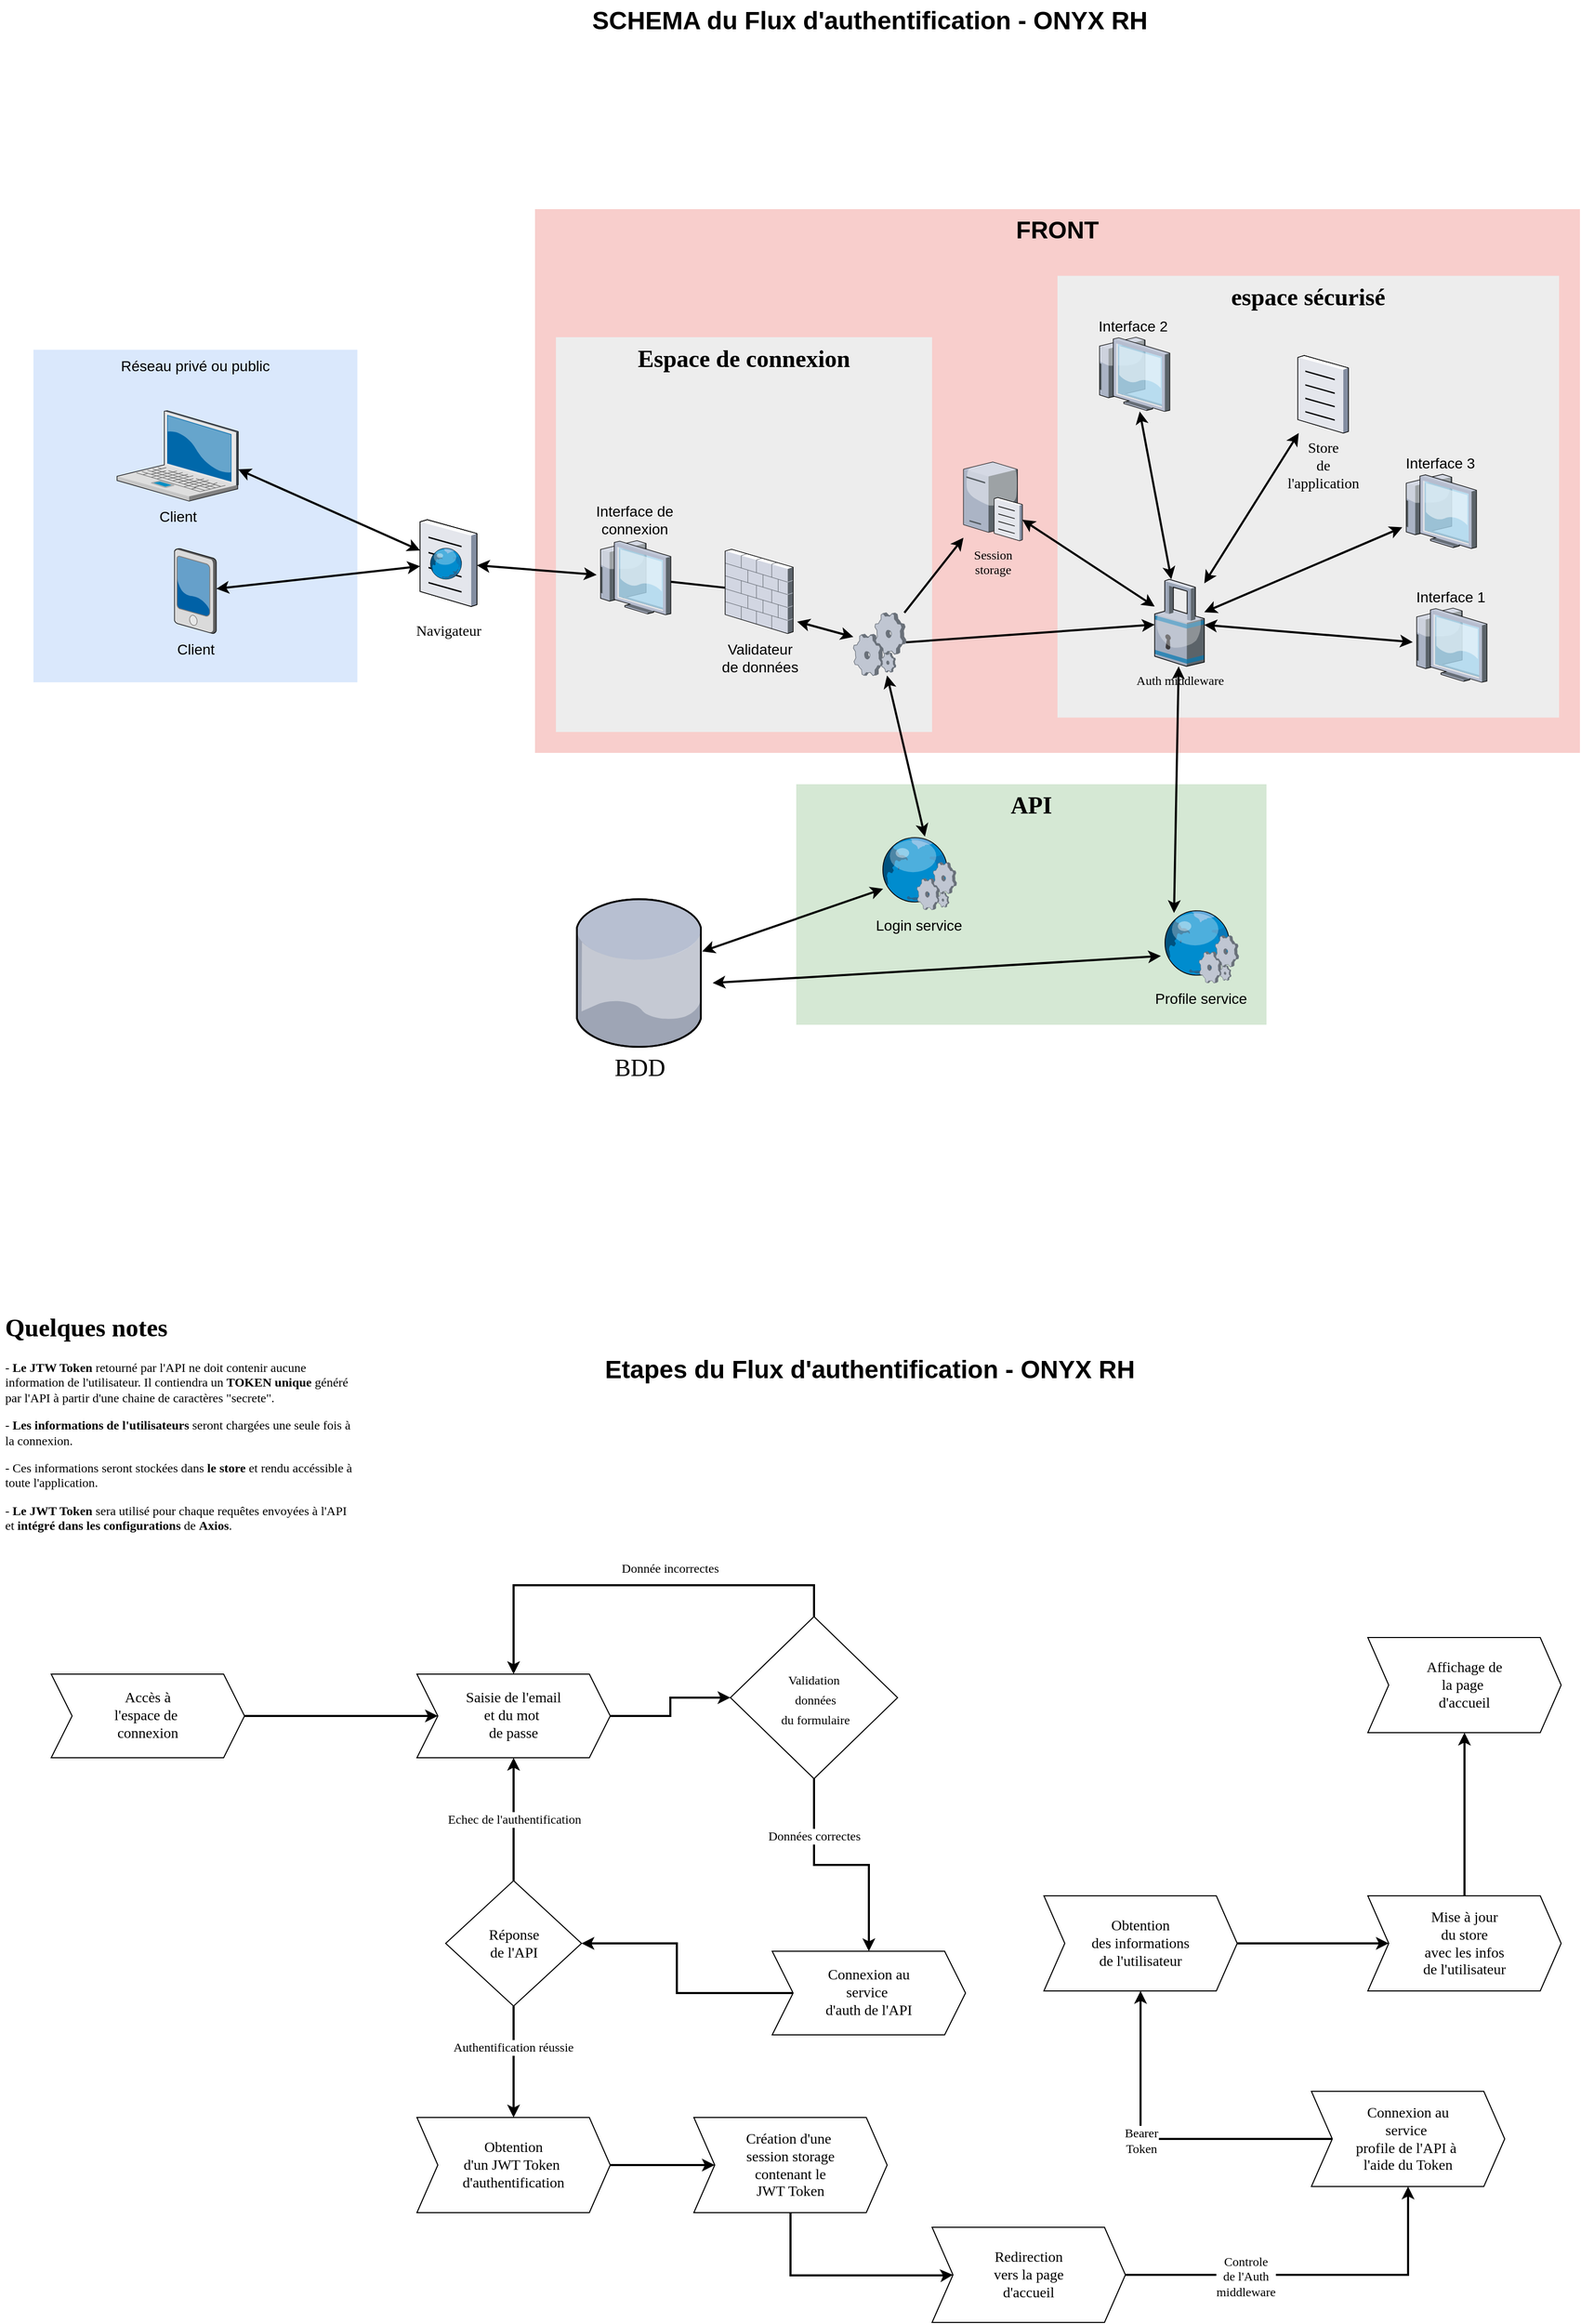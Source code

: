 <mxfile version="16.4.0" type="device" pages="3"><diagram name="Flux authentification" id="e3a06f82-3646-2815-327d-82caf3d4e204"><mxGraphModel dx="1486" dy="916" grid="1" gridSize="10" guides="1" tooltips="1" connect="1" arrows="1" fold="1" page="1" pageScale="1.5" pageWidth="1169" pageHeight="826" background="none" math="0" shadow="0"><root><mxCell id="0" style=";html=1;"/><mxCell id="1" style=";html=1;" parent="0"/><mxCell id="6a7d8f32e03d9370-61" value="&lt;b&gt;&lt;font style=&quot;font-size: 23px&quot;&gt;FRONT&lt;/font&gt;&lt;/b&gt;" style="whiteSpace=wrap;html=1;fillColor=#f8cecc;fontSize=14;strokeColor=none;verticalAlign=top;" parent="1" vertex="1"><mxGeometry x="617" y="230" width="1000" height="520" as="geometry"/></mxCell><mxCell id="6a7d8f32e03d9370-60" value="&lt;font style=&quot;font-size: 23px&quot; face=&quot;Verdana&quot;&gt;&lt;b&gt;API&lt;/b&gt;&lt;/font&gt;" style="whiteSpace=wrap;html=1;fillColor=#d5e8d4;fontSize=14;strokeColor=none;verticalAlign=top;align=center;" parent="1" vertex="1"><mxGeometry x="867" y="780" width="450" height="230" as="geometry"/></mxCell><mxCell id="6a7d8f32e03d9370-59" value="&lt;font style=&quot;font-size: 23px&quot; face=&quot;Verdana&quot;&gt;&lt;b&gt;Espace de&amp;nbsp;connexion&lt;br&gt;&lt;/b&gt;&lt;/font&gt;" style="whiteSpace=wrap;html=1;fillColor=#EDEDED;fontSize=14;strokeColor=none;verticalAlign=top;align=center;" parent="1" vertex="1"><mxGeometry x="637" y="352.5" width="360" height="377.5" as="geometry"/></mxCell><mxCell id="6a7d8f32e03d9370-58" value="Réseau privé ou public" style="whiteSpace=wrap;html=1;fillColor=#dae8fc;fontSize=14;strokeColor=none;verticalAlign=top;" parent="1" vertex="1"><mxGeometry x="137" y="364.5" width="310" height="318" as="geometry"/></mxCell><mxCell id="6a7d8f32e03d9370-1" value="Client" style="verticalLabelPosition=bottom;aspect=fixed;html=1;verticalAlign=top;strokeColor=none;shape=mxgraph.citrix.laptop_2;fillColor=#66B2FF;gradientColor=#0066CC;fontSize=14;" parent="1" vertex="1"><mxGeometry x="217.0" y="422.75" width="116" height="86.5" as="geometry"/></mxCell><mxCell id="6a7d8f32e03d9370-6" value="Client" style="verticalLabelPosition=bottom;aspect=fixed;html=1;verticalAlign=top;strokeColor=none;shape=mxgraph.citrix.pda;fillColor=#66B2FF;gradientColor=#0066CC;fontSize=14;" parent="1" vertex="1"><mxGeometry x="272" y="554.58" width="40" height="81.33" as="geometry"/></mxCell><mxCell id="6a7d8f32e03d9370-39" style="edgeStyle=none;rounded=0;html=1;startSize=10;endSize=10;jettySize=auto;orthogonalLoop=1;fontSize=14;endArrow=none;endFill=0;strokeWidth=2;" parent="1" source="KWlu1YztmxYbQBDvctJC-4" target="6a7d8f32e03d9370-21" edge="1"><mxGeometry relative="1" as="geometry"><mxPoint x="697" y="406.5" as="targetPoint"/><mxPoint x="713" y="564.955" as="sourcePoint"/></mxGeometry></mxCell><mxCell id="6a7d8f32e03d9370-40" style="edgeStyle=none;rounded=0;html=1;startSize=10;endSize=10;jettySize=auto;orthogonalLoop=1;fontSize=14;endArrow=none;endFill=0;strokeWidth=2;" parent="1" target="6a7d8f32e03d9370-20" edge="1"><mxGeometry relative="1" as="geometry"><mxPoint x="713" y="694.126" as="sourcePoint"/></mxGeometry></mxCell><mxCell id="6a7d8f32e03d9370-41" style="edgeStyle=none;rounded=0;html=1;startSize=10;endSize=10;jettySize=auto;orthogonalLoop=1;fontSize=14;endArrow=none;endFill=0;strokeWidth=2;" parent="1" source="6a7d8f32e03d9370-10" edge="1"><mxGeometry relative="1" as="geometry"><mxPoint x="759" y="529.883" as="targetPoint"/></mxGeometry></mxCell><mxCell id="6a7d8f32e03d9370-42" style="edgeStyle=none;rounded=0;html=1;startSize=10;endSize=10;jettySize=auto;orthogonalLoop=1;fontSize=14;endArrow=none;endFill=0;strokeWidth=2;" parent="1" target="6a7d8f32e03d9370-18" edge="1"><mxGeometry relative="1" as="geometry"><mxPoint x="713" y="365.126" as="sourcePoint"/></mxGeometry></mxCell><mxCell id="6a7d8f32e03d9370-43" style="edgeStyle=none;rounded=0;html=1;startSize=10;endSize=10;jettySize=auto;orthogonalLoop=1;fontSize=14;endArrow=none;endFill=0;strokeWidth=2;" parent="1" source="6a7d8f32e03d9370-12" edge="1"><mxGeometry relative="1" as="geometry"><mxPoint x="759" y="201.883" as="targetPoint"/></mxGeometry></mxCell><mxCell id="6a7d8f32e03d9370-21" value="Validateur&lt;br&gt;de données" style="verticalLabelPosition=bottom;aspect=fixed;html=1;verticalAlign=top;strokeColor=none;shape=mxgraph.citrix.firewall;fillColor=#66B2FF;gradientColor=#0066CC;fontSize=14;" parent="1" vertex="1"><mxGeometry x="799" y="555.31" width="65" height="80.6" as="geometry"/></mxCell><mxCell id="6a7d8f32e03d9370-30" value="Login service" style="verticalLabelPosition=bottom;aspect=fixed;html=1;verticalAlign=top;strokeColor=none;shape=mxgraph.citrix.web_service;fillColor=#66B2FF;gradientColor=#0066CC;fontSize=14;" parent="1" vertex="1"><mxGeometry x="947" y="830" width="73.5" height="70" as="geometry"/></mxCell><mxCell id="6a7d8f32e03d9370-62" value="SCHEMA du Flux d'authentification - ONYX RH" style="text;strokeColor=none;fillColor=none;html=1;fontSize=24;fontStyle=1;verticalAlign=middle;align=center;" parent="1" vertex="1"><mxGeometry x="506" y="30" width="861" height="40" as="geometry"/></mxCell><mxCell id="KWlu1YztmxYbQBDvctJC-4" value="Interface de &lt;br&gt;connexion" style="verticalLabelPosition=top;aspect=fixed;html=1;verticalAlign=bottom;strokeColor=none;shape=mxgraph.citrix.thin_client;fillColor=#66B2FF;gradientColor=#0066CC;fontSize=14;labelPosition=center;align=center;" vertex="1" parent="1"><mxGeometry x="676" y="547" width="71" height="71" as="geometry"/></mxCell><mxCell id="KWlu1YztmxYbQBDvctJC-5" value="Profile service" style="verticalLabelPosition=bottom;aspect=fixed;html=1;verticalAlign=top;strokeColor=none;shape=mxgraph.citrix.web_service;fillColor=#66B2FF;gradientColor=#0066CC;fontSize=14;" vertex="1" parent="1"><mxGeometry x="1217" y="900" width="73.5" height="70" as="geometry"/></mxCell><mxCell id="KWlu1YztmxYbQBDvctJC-10" value="BDD" style="verticalLabelPosition=bottom;sketch=0;aspect=fixed;html=1;verticalAlign=top;strokeColor=none;align=center;outlineConnect=0;shape=mxgraph.citrix.database;fontFamily=Verdana;fontSize=23;gradientColor=#E6E6E6;" vertex="1" parent="1"><mxGeometry x="657" y="890" width="120" height="141.18" as="geometry"/></mxCell><mxCell id="KWlu1YztmxYbQBDvctJC-11" value="&lt;font style=&quot;font-size: 14px&quot;&gt;Navigateur&lt;/font&gt;" style="verticalLabelPosition=bottom;sketch=0;aspect=fixed;html=1;verticalAlign=top;strokeColor=none;align=center;outlineConnect=0;shape=mxgraph.citrix.browser;fontFamily=Verdana;fontSize=23;gradientColor=#E6E6E6;" vertex="1" parent="1"><mxGeometry x="507" y="527" width="54.38" height="83" as="geometry"/></mxCell><mxCell id="KWlu1YztmxYbQBDvctJC-16" value="" style="endArrow=classic;startArrow=classic;html=1;rounded=0;fontFamily=Verdana;fontSize=14;strokeWidth=2;entryX=0.043;entryY=0.714;entryDx=0;entryDy=0;entryPerimeter=0;" edge="1" parent="1" source="KWlu1YztmxYbQBDvctJC-10" target="6a7d8f32e03d9370-30"><mxGeometry width="50" height="50" relative="1" as="geometry"><mxPoint x="960.144" y="810.0" as="sourcePoint"/><mxPoint x="907" y="850" as="targetPoint"/></mxGeometry></mxCell><mxCell id="KWlu1YztmxYbQBDvctJC-17" value="" style="endArrow=classic;startArrow=classic;html=1;rounded=0;fontFamily=Verdana;fontSize=14;strokeWidth=2;entryX=-0.014;entryY=0.633;entryDx=0;entryDy=0;entryPerimeter=0;" edge="1" parent="1" target="KWlu1YztmxYbQBDvctJC-5"><mxGeometry width="50" height="50" relative="1" as="geometry"><mxPoint x="787" y="970" as="sourcePoint"/><mxPoint x="917" y="860.0" as="targetPoint"/></mxGeometry></mxCell><mxCell id="KWlu1YztmxYbQBDvctJC-22" value="" style="endArrow=classic;startArrow=classic;html=1;rounded=0;fontFamily=Verdana;fontSize=14;strokeWidth=2;" edge="1" parent="1" source="KWlu1YztmxYbQBDvctJC-11" target="KWlu1YztmxYbQBDvctJC-4"><mxGeometry width="50" height="50" relative="1" as="geometry"><mxPoint x="567" y="580" as="sourcePoint"/><mxPoint x="667" y="570" as="targetPoint"/></mxGeometry></mxCell><mxCell id="KWlu1YztmxYbQBDvctJC-27" value="" style="endArrow=classic;startArrow=classic;html=1;rounded=0;fontFamily=Verdana;fontSize=14;strokeWidth=2;" edge="1" parent="1" source="6a7d8f32e03d9370-6" target="KWlu1YztmxYbQBDvctJC-11"><mxGeometry width="50" height="50" relative="1" as="geometry"><mxPoint x="571.38" y="576.195" as="sourcePoint"/><mxPoint x="691.5" y="566.01" as="targetPoint"/></mxGeometry></mxCell><mxCell id="KWlu1YztmxYbQBDvctJC-28" value="" style="endArrow=classic;startArrow=classic;html=1;rounded=0;fontFamily=Verdana;fontSize=14;strokeWidth=2;exitX=1;exitY=0.649;exitDx=0;exitDy=0;exitPerimeter=0;" edge="1" parent="1" source="6a7d8f32e03d9370-1" target="KWlu1YztmxYbQBDvctJC-11"><mxGeometry width="50" height="50" relative="1" as="geometry"><mxPoint x="581.38" y="586.195" as="sourcePoint"/><mxPoint x="701.5" y="576.01" as="targetPoint"/></mxGeometry></mxCell><mxCell id="KWlu1YztmxYbQBDvctJC-29" value="&lt;font style=&quot;font-size: 23px&quot; face=&quot;Verdana&quot;&gt;&lt;b&gt;espace sécurisé&lt;br&gt;&lt;/b&gt;&lt;/font&gt;" style="whiteSpace=wrap;html=1;fillColor=#EDEDED;fontSize=14;strokeColor=none;verticalAlign=top;align=center;" vertex="1" parent="1"><mxGeometry x="1117" y="293.75" width="480" height="422.5" as="geometry"/></mxCell><mxCell id="KWlu1YztmxYbQBDvctJC-12" value="Store&lt;br&gt;de&lt;br&gt;l'application" style="verticalLabelPosition=bottom;sketch=0;aspect=fixed;html=1;verticalAlign=top;strokeColor=none;align=center;outlineConnect=0;shape=mxgraph.citrix.document;fontFamily=Verdana;fontSize=14;gradientColor=#E6E6E6;" vertex="1" parent="1"><mxGeometry x="1347" y="370" width="48.4" height="74.16" as="geometry"/></mxCell><mxCell id="6a7d8f32e03d9370-29" value="Interface 1" style="verticalLabelPosition=top;aspect=fixed;html=1;verticalAlign=bottom;strokeColor=none;shape=mxgraph.citrix.thin_client;fillColor=#66B2FF;gradientColor=#0066CC;fontSize=14;labelPosition=center;align=center;" parent="1" vertex="1"><mxGeometry x="1457" y="611.5" width="71" height="71" as="geometry"/></mxCell><mxCell id="6a7d8f32e03d9370-28" value="Interface 2" style="verticalLabelPosition=top;aspect=fixed;html=1;verticalAlign=bottom;strokeColor=none;shape=mxgraph.citrix.thin_client;fillColor=#66B2FF;gradientColor=#0066CC;fontSize=14;labelPosition=center;align=center;" parent="1" vertex="1"><mxGeometry x="1153.5" y="352.5" width="71" height="71" as="geometry"/></mxCell><mxCell id="6a7d8f32e03d9370-27" value="Interface 3&lt;br&gt;" style="verticalLabelPosition=top;aspect=fixed;html=1;verticalAlign=bottom;strokeColor=none;shape=mxgraph.citrix.thin_client;fillColor=#66B2FF;gradientColor=#0066CC;fontSize=14;labelPosition=center;align=center;" parent="1" vertex="1"><mxGeometry x="1447" y="483.58" width="71" height="71" as="geometry"/></mxCell><mxCell id="KWlu1YztmxYbQBDvctJC-37" value="&lt;font style=&quot;font-size: 14px&quot;&gt;Accès à&lt;br&gt;l'espace de&amp;nbsp;&lt;br&gt;connexion&lt;/font&gt;" style="shape=step;perimeter=stepPerimeter;whiteSpace=wrap;html=1;fixedSize=1;rounded=0;labelBackgroundColor=none;fontFamily=Verdana;fontSize=14;fillColor=none;gradientColor=#E6E6E6;gradientDirection=east;" vertex="1" parent="1"><mxGeometry x="154" y="1631" width="185" height="80" as="geometry"/></mxCell><mxCell id="KWlu1YztmxYbQBDvctJC-38" value="&lt;font style=&quot;font-size: 14px&quot;&gt;Saisie de l'email&lt;br&gt;et du mot&amp;nbsp;&lt;br&gt;de passe&lt;/font&gt;" style="shape=step;perimeter=stepPerimeter;whiteSpace=wrap;html=1;fixedSize=1;rounded=0;labelBackgroundColor=none;fontFamily=Verdana;fontSize=14;fillColor=none;gradientColor=#E6E6E6;gradientDirection=east;" vertex="1" parent="1"><mxGeometry x="504" y="1631" width="185" height="80" as="geometry"/></mxCell><mxCell id="KWlu1YztmxYbQBDvctJC-50" value="" style="edgeStyle=orthogonalEdgeStyle;rounded=0;orthogonalLoop=1;jettySize=auto;html=1;fontFamily=Verdana;fontSize=14;strokeWidth=2;" edge="1" parent="1" source="KWlu1YztmxYbQBDvctJC-48" target="KWlu1YztmxYbQBDvctJC-51"><mxGeometry relative="1" as="geometry"><mxPoint x="804" y="1816" as="targetPoint"/></mxGeometry></mxCell><mxCell id="KWlu1YztmxYbQBDvctJC-94" value="Données correctes" style="edgeLabel;html=1;align=center;verticalAlign=middle;resizable=0;points=[];fontSize=12;fontFamily=Verdana;" vertex="1" connectable="0" parent="KWlu1YztmxYbQBDvctJC-50"><mxGeometry x="-0.325" y="-1" relative="1" as="geometry"><mxPoint x="1" y="-19" as="offset"/></mxGeometry></mxCell><mxCell id="KWlu1YztmxYbQBDvctJC-48" value="&lt;font style=&quot;font-size: 12px ; line-height: 0.2&quot;&gt;&lt;span&gt;Validation&lt;/span&gt;&lt;br&gt;&lt;span&gt;&amp;nbsp;données&lt;br&gt;&amp;nbsp;du formulaire&lt;br&gt;&lt;/span&gt;&lt;/font&gt;" style="rhombus;whiteSpace=wrap;html=1;rounded=0;labelBackgroundColor=none;fontFamily=Verdana;fontSize=16;fillColor=none;gradientColor=#E6E6E6;gradientDirection=east;" vertex="1" parent="1"><mxGeometry x="804" y="1576" width="160" height="155" as="geometry"/></mxCell><mxCell id="KWlu1YztmxYbQBDvctJC-55" value="" style="edgeStyle=orthogonalEdgeStyle;rounded=0;orthogonalLoop=1;jettySize=auto;html=1;fontFamily=Verdana;fontSize=12;strokeWidth=2;" edge="1" parent="1" source="KWlu1YztmxYbQBDvctJC-51" target="KWlu1YztmxYbQBDvctJC-54"><mxGeometry relative="1" as="geometry"/></mxCell><mxCell id="KWlu1YztmxYbQBDvctJC-51" value="Connexion au&lt;br&gt;service&amp;nbsp;&lt;br&gt;d'auth de l'API" style="shape=step;perimeter=stepPerimeter;whiteSpace=wrap;html=1;fixedSize=1;rounded=0;labelBackgroundColor=none;fontFamily=Verdana;fontSize=14;fillColor=none;gradientColor=#E6E6E6;gradientDirection=east;" vertex="1" parent="1"><mxGeometry x="844" y="1896" width="185" height="80" as="geometry"/></mxCell><mxCell id="KWlu1YztmxYbQBDvctJC-61" value="" style="edgeStyle=orthogonalEdgeStyle;rounded=0;orthogonalLoop=1;jettySize=auto;html=1;fontFamily=Verdana;fontSize=12;strokeWidth=2;" edge="1" parent="1" source="KWlu1YztmxYbQBDvctJC-54" target="KWlu1YztmxYbQBDvctJC-69"><mxGeometry relative="1" as="geometry"><mxPoint x="595.294" y="2046" as="targetPoint"/></mxGeometry></mxCell><mxCell id="KWlu1YztmxYbQBDvctJC-68" value="Authentification réussie" style="edgeLabel;html=1;align=center;verticalAlign=middle;resizable=0;points=[];fontSize=12;fontFamily=Verdana;" vertex="1" connectable="0" parent="KWlu1YztmxYbQBDvctJC-61"><mxGeometry x="-0.289" y="-1" relative="1" as="geometry"><mxPoint y="1" as="offset"/></mxGeometry></mxCell><mxCell id="KWlu1YztmxYbQBDvctJC-54" value="Réponse&lt;br&gt;de l'API" style="rhombus;whiteSpace=wrap;html=1;fontSize=14;fontFamily=Verdana;fillColor=none;rounded=0;labelBackgroundColor=none;gradientColor=#E6E6E6;gradientDirection=east;" vertex="1" parent="1"><mxGeometry x="531.5" y="1828.5" width="130" height="120" as="geometry"/></mxCell><mxCell id="KWlu1YztmxYbQBDvctJC-56" value="" style="edgeStyle=orthogonalEdgeStyle;rounded=0;orthogonalLoop=1;jettySize=auto;html=1;fontFamily=Verdana;fontSize=14;strokeWidth=2;exitX=1;exitY=0.5;exitDx=0;exitDy=0;" edge="1" parent="1" source="KWlu1YztmxYbQBDvctJC-38" target="KWlu1YztmxYbQBDvctJC-48"><mxGeometry relative="1" as="geometry"><mxPoint x="814" y="1701" as="sourcePoint"/><mxPoint x="734" y="1616" as="targetPoint"/></mxGeometry></mxCell><mxCell id="KWlu1YztmxYbQBDvctJC-57" value="" style="edgeStyle=orthogonalEdgeStyle;rounded=0;orthogonalLoop=1;jettySize=auto;html=1;fontFamily=Verdana;fontSize=14;strokeWidth=2;exitX=0.5;exitY=0;exitDx=0;exitDy=0;" edge="1" parent="1" source="KWlu1YztmxYbQBDvctJC-54" target="KWlu1YztmxYbQBDvctJC-38"><mxGeometry relative="1" as="geometry"><mxPoint x="824" y="1711" as="sourcePoint"/><mxPoint x="824" y="1796" as="targetPoint"/></mxGeometry></mxCell><mxCell id="KWlu1YztmxYbQBDvctJC-58" value="Echec de l'authentification" style="edgeLabel;html=1;align=center;verticalAlign=middle;resizable=0;points=[];fontSize=12;fontFamily=Verdana;" vertex="1" connectable="0" parent="KWlu1YztmxYbQBDvctJC-57"><mxGeometry x="0.179" y="3" relative="1" as="geometry"><mxPoint x="3" y="11" as="offset"/></mxGeometry></mxCell><mxCell id="KWlu1YztmxYbQBDvctJC-59" value="" style="edgeStyle=orthogonalEdgeStyle;rounded=0;orthogonalLoop=1;jettySize=auto;html=1;fontFamily=Verdana;fontSize=14;strokeWidth=2;exitX=1;exitY=0.5;exitDx=0;exitDy=0;entryX=0;entryY=0.5;entryDx=0;entryDy=0;" edge="1" parent="1" source="KWlu1YztmxYbQBDvctJC-37" target="KWlu1YztmxYbQBDvctJC-38"><mxGeometry relative="1" as="geometry"><mxPoint x="834" y="1721" as="sourcePoint"/><mxPoint x="484" y="1616" as="targetPoint"/></mxGeometry></mxCell><mxCell id="KWlu1YztmxYbQBDvctJC-62" value="" style="edgeStyle=orthogonalEdgeStyle;rounded=0;orthogonalLoop=1;jettySize=auto;html=1;fontFamily=Verdana;fontSize=14;strokeWidth=2;exitX=0.5;exitY=0;exitDx=0;exitDy=0;entryX=0.5;entryY=0;entryDx=0;entryDy=0;" edge="1" parent="1" source="KWlu1YztmxYbQBDvctJC-48" target="KWlu1YztmxYbQBDvctJC-38"><mxGeometry relative="1" as="geometry"><mxPoint x="814" y="1526" as="sourcePoint"/><mxPoint x="514" y="1586" as="targetPoint"/><Array as="points"><mxPoint x="884" y="1546"/><mxPoint x="596" y="1546"/></Array></mxGeometry></mxCell><mxCell id="KWlu1YztmxYbQBDvctJC-67" value="Donnée incorrectes" style="edgeLabel;html=1;align=center;verticalAlign=middle;resizable=0;points=[];fontSize=12;fontFamily=Verdana;" vertex="1" connectable="0" parent="KWlu1YztmxYbQBDvctJC-62"><mxGeometry x="-0.237" y="2" relative="1" as="geometry"><mxPoint x="-15" y="-18" as="offset"/></mxGeometry></mxCell><mxCell id="KWlu1YztmxYbQBDvctJC-71" value="" style="edgeStyle=orthogonalEdgeStyle;rounded=0;orthogonalLoop=1;jettySize=auto;html=1;fontFamily=Verdana;fontSize=12;strokeWidth=2;entryX=0;entryY=0.5;entryDx=0;entryDy=0;" edge="1" parent="1" source="KWlu1YztmxYbQBDvctJC-77" target="pckegH8meIniUHaKyA7R-2"><mxGeometry relative="1" as="geometry"><Array as="points"><mxPoint x="862" y="2206"/><mxPoint x="1010" y="2206"/></Array></mxGeometry></mxCell><mxCell id="KWlu1YztmxYbQBDvctJC-78" value="" style="edgeStyle=orthogonalEdgeStyle;rounded=0;orthogonalLoop=1;jettySize=auto;html=1;fontFamily=Verdana;fontSize=12;strokeWidth=2;" edge="1" parent="1" source="KWlu1YztmxYbQBDvctJC-69" target="KWlu1YztmxYbQBDvctJC-77"><mxGeometry relative="1" as="geometry"/></mxCell><mxCell id="KWlu1YztmxYbQBDvctJC-69" value="Obtention&lt;br&gt;d'un JWT Token&amp;nbsp;&lt;br&gt;d'authentification" style="shape=step;perimeter=stepPerimeter;whiteSpace=wrap;html=1;fixedSize=1;rounded=0;labelBackgroundColor=none;fontFamily=Verdana;fontSize=14;fillColor=none;gradientColor=#E6E6E6;gradientDirection=east;" vertex="1" parent="1"><mxGeometry x="504" y="2055" width="185" height="91" as="geometry"/></mxCell><mxCell id="KWlu1YztmxYbQBDvctJC-74" value="" style="edgeStyle=orthogonalEdgeStyle;rounded=0;orthogonalLoop=1;jettySize=auto;html=1;fontFamily=Verdana;fontSize=12;strokeWidth=2;" edge="1" parent="1" source="KWlu1YztmxYbQBDvctJC-70" target="KWlu1YztmxYbQBDvctJC-73"><mxGeometry relative="1" as="geometry"/></mxCell><mxCell id="KWlu1YztmxYbQBDvctJC-86" value="Bearer&lt;br&gt;Token" style="edgeLabel;html=1;align=center;verticalAlign=middle;resizable=0;points=[];fontSize=12;fontFamily=Verdana;" vertex="1" connectable="0" parent="KWlu1YztmxYbQBDvctJC-74"><mxGeometry x="0.2" y="1" relative="1" as="geometry"><mxPoint x="1" y="13" as="offset"/></mxGeometry></mxCell><mxCell id="KWlu1YztmxYbQBDvctJC-70" value="Connexion au&lt;br&gt;service&amp;nbsp;&lt;br&gt;profile de l'API à&amp;nbsp;&lt;br&gt;l'aide du Token" style="shape=step;perimeter=stepPerimeter;whiteSpace=wrap;html=1;fixedSize=1;rounded=0;labelBackgroundColor=none;fontFamily=Verdana;fontSize=14;fillColor=none;gradientColor=#E6E6E6;gradientDirection=east;" vertex="1" parent="1"><mxGeometry x="1360" y="2030" width="185" height="91" as="geometry"/></mxCell><mxCell id="KWlu1YztmxYbQBDvctJC-76" value="" style="edgeStyle=orthogonalEdgeStyle;rounded=0;orthogonalLoop=1;jettySize=auto;html=1;fontFamily=Verdana;fontSize=12;strokeWidth=2;" edge="1" parent="1" source="KWlu1YztmxYbQBDvctJC-73" target="KWlu1YztmxYbQBDvctJC-75"><mxGeometry relative="1" as="geometry"/></mxCell><mxCell id="KWlu1YztmxYbQBDvctJC-73" value="Obtention&lt;br&gt;des informations&lt;br&gt;de l'utilisateur" style="shape=step;perimeter=stepPerimeter;whiteSpace=wrap;html=1;fixedSize=1;rounded=0;labelBackgroundColor=none;fontFamily=Verdana;fontSize=14;fillColor=none;gradientColor=#E6E6E6;gradientDirection=east;" vertex="1" parent="1"><mxGeometry x="1104" y="1843" width="185" height="91" as="geometry"/></mxCell><mxCell id="KWlu1YztmxYbQBDvctJC-93" value="" style="edgeStyle=orthogonalEdgeStyle;rounded=0;orthogonalLoop=1;jettySize=auto;html=1;fontFamily=Verdana;fontSize=12;strokeWidth=2;" edge="1" parent="1" source="KWlu1YztmxYbQBDvctJC-75" target="KWlu1YztmxYbQBDvctJC-92"><mxGeometry relative="1" as="geometry"/></mxCell><mxCell id="KWlu1YztmxYbQBDvctJC-75" value="Mise à jour&lt;br&gt;du store&lt;br&gt;avec les infos&lt;br&gt;de l'utilisateur" style="shape=step;perimeter=stepPerimeter;whiteSpace=wrap;html=1;fixedSize=1;rounded=0;labelBackgroundColor=none;fontFamily=Verdana;fontSize=14;fillColor=none;gradientColor=#E6E6E6;gradientDirection=east;" vertex="1" parent="1"><mxGeometry x="1414" y="1843" width="185" height="91" as="geometry"/></mxCell><mxCell id="KWlu1YztmxYbQBDvctJC-77" value="Création d'une&amp;nbsp;&lt;br&gt;session storage&lt;br&gt;contenant le &lt;br&gt;JWT Token" style="shape=step;perimeter=stepPerimeter;whiteSpace=wrap;html=1;fixedSize=1;rounded=0;labelBackgroundColor=none;fontFamily=Verdana;fontSize=14;fillColor=none;gradientColor=#E6E6E6;gradientDirection=east;" vertex="1" parent="1"><mxGeometry x="769" y="2055" width="185" height="91" as="geometry"/></mxCell><mxCell id="KWlu1YztmxYbQBDvctJC-14" value="" style="endArrow=classic;startArrow=classic;html=1;rounded=0;fontFamily=Verdana;fontSize=14;exitX=0.587;exitY=0;exitDx=0;exitDy=0;exitPerimeter=0;strokeWidth=2;" edge="1" parent="1" source="6a7d8f32e03d9370-30" target="KWlu1YztmxYbQBDvctJC-95"><mxGeometry width="50" height="50" relative="1" as="geometry"><mxPoint x="627" y="630" as="sourcePoint"/><mxPoint x="950.377" y="706.5" as="targetPoint"/></mxGeometry></mxCell><mxCell id="KWlu1YztmxYbQBDvctJC-18" value="" style="endArrow=classic;startArrow=classic;html=1;rounded=0;fontFamily=Verdana;fontSize=14;strokeWidth=2;entryX=0.157;entryY=0.045;entryDx=0;entryDy=0;entryPerimeter=0;" edge="1" parent="1" source="th8j-MTGoWvrIbKLV3lS-1" target="KWlu1YztmxYbQBDvctJC-5"><mxGeometry width="50" height="50" relative="1" as="geometry"><mxPoint x="1235.211" y="658.0" as="sourcePoint"/><mxPoint x="1207" y="820" as="targetPoint"/></mxGeometry></mxCell><mxCell id="KWlu1YztmxYbQBDvctJC-81" value="" style="endArrow=classic;startArrow=classic;html=1;rounded=0;fontFamily=Verdana;fontSize=14;strokeWidth=2;" edge="1" parent="1" source="KWlu1YztmxYbQBDvctJC-12" target="th8j-MTGoWvrIbKLV3lS-1"><mxGeometry width="50" height="50" relative="1" as="geometry"><mxPoint x="906.425" y="596.294" as="sourcePoint"/><mxPoint x="1253.668" y="600" as="targetPoint"/></mxGeometry></mxCell><mxCell id="KWlu1YztmxYbQBDvctJC-20" value="" style="endArrow=classic;startArrow=classic;html=1;rounded=0;fontFamily=Verdana;fontSize=14;exitX=1.059;exitY=0.858;exitDx=0;exitDy=0;exitPerimeter=0;strokeWidth=2;" edge="1" parent="1" source="6a7d8f32e03d9370-21" target="KWlu1YztmxYbQBDvctJC-95"><mxGeometry width="50" height="50" relative="1" as="geometry"><mxPoint x="960.144" y="810.0" as="sourcePoint"/><mxPoint x="939.99" y="665.657" as="targetPoint"/></mxGeometry></mxCell><mxCell id="KWlu1YztmxYbQBDvctJC-84" value="Session&lt;br&gt;storage" style="verticalLabelPosition=bottom;sketch=0;aspect=fixed;html=1;verticalAlign=top;strokeColor=none;align=center;outlineConnect=0;shape=mxgraph.citrix.file_server;rounded=0;labelBackgroundColor=none;fontFamily=Verdana;fontSize=12;fillColor=none;gradientColor=#E6E6E6;gradientDirection=east;" vertex="1" parent="1"><mxGeometry x="1027" y="470" width="56.36" height="77" as="geometry"/></mxCell><mxCell id="KWlu1YztmxYbQBDvctJC-85" value="" style="endArrow=classic;startArrow=classic;html=1;rounded=0;fontFamily=Verdana;fontSize=14;strokeWidth=2;" edge="1" parent="1" source="KWlu1YztmxYbQBDvctJC-84" target="th8j-MTGoWvrIbKLV3lS-1"><mxGeometry width="50" height="50" relative="1" as="geometry"><mxPoint x="1357" y="450.125" as="sourcePoint"/><mxPoint x="1207" y="609.674" as="targetPoint"/></mxGeometry></mxCell><mxCell id="KWlu1YztmxYbQBDvctJC-87" value="" style="endArrow=classic;startArrow=classic;html=1;rounded=0;fontFamily=Verdana;fontSize=14;strokeWidth=2;" edge="1" parent="1" source="6a7d8f32e03d9370-28" target="th8j-MTGoWvrIbKLV3lS-1"><mxGeometry width="50" height="50" relative="1" as="geometry"><mxPoint x="1357" y="450.125" as="sourcePoint"/><mxPoint x="1230.344" y="600" as="targetPoint"/></mxGeometry></mxCell><mxCell id="KWlu1YztmxYbQBDvctJC-88" value="" style="endArrow=classic;startArrow=classic;html=1;rounded=0;fontFamily=Verdana;fontSize=14;strokeWidth=2;" edge="1" parent="1" source="6a7d8f32e03d9370-27" target="th8j-MTGoWvrIbKLV3lS-1"><mxGeometry width="50" height="50" relative="1" as="geometry"><mxPoint x="1367" y="460.125" as="sourcePoint"/><mxPoint x="1265" y="616.068" as="targetPoint"/></mxGeometry></mxCell><mxCell id="KWlu1YztmxYbQBDvctJC-89" value="" style="endArrow=classic;startArrow=classic;html=1;rounded=0;fontFamily=Verdana;fontSize=14;strokeWidth=2;" edge="1" parent="1" source="6a7d8f32e03d9370-29" target="th8j-MTGoWvrIbKLV3lS-1"><mxGeometry width="50" height="50" relative="1" as="geometry"><mxPoint x="1377" y="470.125" as="sourcePoint"/><mxPoint x="1250" y="630" as="targetPoint"/></mxGeometry></mxCell><mxCell id="KWlu1YztmxYbQBDvctJC-92" value="Affichage de&lt;br&gt;la page&amp;nbsp;&lt;br&gt;d'accueil" style="shape=step;perimeter=stepPerimeter;whiteSpace=wrap;html=1;fixedSize=1;rounded=0;labelBackgroundColor=none;fontFamily=Verdana;fontSize=14;fillColor=none;gradientColor=#E6E6E6;gradientDirection=east;" vertex="1" parent="1"><mxGeometry x="1414" y="1596" width="185" height="91" as="geometry"/></mxCell><mxCell id="KWlu1YztmxYbQBDvctJC-95" value="" style="verticalLabelPosition=bottom;sketch=0;aspect=fixed;html=1;verticalAlign=top;strokeColor=none;align=center;outlineConnect=0;shape=mxgraph.citrix.process;rounded=0;labelBackgroundColor=none;fontFamily=Verdana;fontSize=12;fillColor=none;gradientColor=#E6E6E6;gradientDirection=east;" vertex="1" parent="1"><mxGeometry x="921.67" y="616" width="50.33" height="60" as="geometry"/></mxCell><mxCell id="KWlu1YztmxYbQBDvctJC-96" value="" style="endArrow=classic;html=1;rounded=0;fontFamily=Verdana;fontSize=12;strokeWidth=2;" edge="1" parent="1" source="KWlu1YztmxYbQBDvctJC-95" target="KWlu1YztmxYbQBDvctJC-84"><mxGeometry width="50" height="50" relative="1" as="geometry"><mxPoint x="997" y="690" as="sourcePoint"/><mxPoint x="1047" y="640" as="targetPoint"/></mxGeometry></mxCell><mxCell id="KWlu1YztmxYbQBDvctJC-97" value="Etapes du Flux d'authentification - ONYX RH" style="text;strokeColor=none;fillColor=none;html=1;fontSize=24;fontStyle=1;verticalAlign=middle;align=center;" vertex="1" parent="1"><mxGeometry x="506" y="1320" width="861" height="40" as="geometry"/></mxCell><mxCell id="0IoM9X79IGm6KRdaTAx2-1" value="" style="endArrow=classic;html=1;rounded=0;fontFamily=Verdana;fontSize=12;strokeWidth=2;" edge="1" parent="1" source="KWlu1YztmxYbQBDvctJC-95" target="th8j-MTGoWvrIbKLV3lS-1"><mxGeometry width="50" height="50" relative="1" as="geometry"><mxPoint x="930" y="630" as="sourcePoint"/><mxPoint x="1207" y="630.705" as="targetPoint"/></mxGeometry></mxCell><mxCell id="pckegH8meIniUHaKyA7R-3" style="edgeStyle=orthogonalEdgeStyle;rounded=0;orthogonalLoop=1;jettySize=auto;html=1;exitX=1;exitY=0.5;exitDx=0;exitDy=0;entryX=0.5;entryY=1;entryDx=0;entryDy=0;fontFamily=Verdana;fontSize=12;strokeWidth=2;" edge="1" parent="1" source="pckegH8meIniUHaKyA7R-2" target="KWlu1YztmxYbQBDvctJC-70"><mxGeometry relative="1" as="geometry"/></mxCell><mxCell id="pckegH8meIniUHaKyA7R-5" value="Controle&lt;br&gt;de l'Auth&lt;br&gt;middleware" style="edgeLabel;html=1;align=center;verticalAlign=middle;resizable=0;points=[];fontSize=12;fontFamily=Verdana;" vertex="1" connectable="0" parent="pckegH8meIniUHaKyA7R-3"><mxGeometry x="-0.352" y="-1" relative="1" as="geometry"><mxPoint as="offset"/></mxGeometry></mxCell><mxCell id="pckegH8meIniUHaKyA7R-2" value="Redirection&lt;br&gt;vers la page&lt;br&gt;d'accueil" style="shape=step;perimeter=stepPerimeter;whiteSpace=wrap;html=1;fixedSize=1;rounded=0;labelBackgroundColor=none;fontFamily=Verdana;fontSize=14;fillColor=none;gradientColor=#E6E6E6;gradientDirection=east;" vertex="1" parent="1"><mxGeometry x="997" y="2160" width="185" height="91" as="geometry"/></mxCell><mxCell id="th8j-MTGoWvrIbKLV3lS-1" value="Auth middleware" style="verticalLabelPosition=bottom;sketch=0;aspect=fixed;html=1;verticalAlign=top;strokeColor=none;align=center;outlineConnect=0;shape=mxgraph.citrix.security;rounded=0;labelBackgroundColor=none;fontFamily=Verdana;fontSize=12;fillColor=none;gradientColor=#E6E6E6;gradientDirection=east;" vertex="1" parent="1"><mxGeometry x="1210" y="584" width="47.5" height="83.27" as="geometry"/></mxCell><mxCell id="B3_XzHXgUvJccri-c3hE-1" value="&lt;h1&gt;Quelques notes&lt;/h1&gt;&lt;p&gt;- &lt;b&gt;Le JTW Token&lt;/b&gt; retourné par l'API ne doit contenir aucune information de l'utilisateur. Il contiendra un &lt;b&gt;TOKEN unique&lt;/b&gt; généré par l'API à partir d'une chaine de caractères &quot;secrete&quot;.&lt;/p&gt;&lt;p&gt;- &lt;b&gt;Les informations de l'utilisateurs&lt;/b&gt; seront chargées une seule fois à la connexion.&lt;/p&gt;&lt;p&gt;- Ces informations seront stockées dans &lt;b&gt;le store&lt;/b&gt; et rendu accéssible à toute l'application.&lt;/p&gt;&lt;p&gt;- &lt;b&gt;Le JWT Token&lt;/b&gt; sera utilisé pour chaque requêtes envoyées à l'API et &lt;b&gt;intégré dans les configurations&lt;/b&gt; de &lt;b&gt;Axios&lt;/b&gt;.&lt;/p&gt;&lt;p&gt;&lt;br&gt;&lt;/p&gt;&lt;p&gt;&lt;br&gt;&lt;/p&gt;" style="text;html=1;strokeColor=none;fillColor=none;spacing=5;spacingTop=-20;whiteSpace=wrap;overflow=hidden;rounded=0;shadow=0;labelBackgroundColor=none;sketch=0;fontFamily=Verdana;fontSize=12;" vertex="1" parent="1"><mxGeometry x="105" y="1280" width="340" height="300" as="geometry"/></mxCell></root></mxGraphModel></diagram><diagram id="XNw_8qdDG7OkpQbqpWYd" name="Flux de deconnexion"><mxGraphModel dx="3138" dy="1424" grid="1" gridSize="10" guides="1" tooltips="1" connect="1" arrows="1" fold="1" page="1" pageScale="1" pageWidth="827" pageHeight="1169" math="0" shadow="0"><root><mxCell id="kaFlJYo28LpN2p2qaNid-0"/><mxCell id="kaFlJYo28LpN2p2qaNid-1" parent="kaFlJYo28LpN2p2qaNid-0"/><mxCell id="OxuJPpPk1W7OXNJqJ0Ue-0" value="&lt;b&gt;&lt;font style=&quot;font-size: 23px&quot;&gt;FRONT&lt;/font&gt;&lt;/b&gt;" style="whiteSpace=wrap;html=1;fillColor=#f8cecc;fontSize=14;strokeColor=none;verticalAlign=top;" vertex="1" parent="kaFlJYo28LpN2p2qaNid-1"><mxGeometry x="570" y="130" width="1000" height="520" as="geometry"/></mxCell><mxCell id="OxuJPpPk1W7OXNJqJ0Ue-1" value="&lt;font style=&quot;font-size: 23px&quot; face=&quot;Verdana&quot;&gt;&lt;b&gt;API&lt;/b&gt;&lt;/font&gt;" style="whiteSpace=wrap;html=1;fillColor=#d5e8d4;fontSize=14;strokeColor=none;verticalAlign=top;align=center;" vertex="1" parent="kaFlJYo28LpN2p2qaNid-1"><mxGeometry x="1347.5" y="670" width="210" height="230" as="geometry"/></mxCell><mxCell id="OxuJPpPk1W7OXNJqJ0Ue-2" value="&lt;font style=&quot;font-size: 23px&quot; face=&quot;Verdana&quot;&gt;&lt;b&gt;Espace de connexion&lt;br&gt;&lt;/b&gt;&lt;/font&gt;" style="whiteSpace=wrap;html=1;fillColor=#EDEDED;fontSize=14;strokeColor=none;verticalAlign=top;align=center;" vertex="1" parent="kaFlJYo28LpN2p2qaNid-1"><mxGeometry x="604.5" y="238.75" width="360" height="377.5" as="geometry"/></mxCell><mxCell id="OxuJPpPk1W7OXNJqJ0Ue-3" value="Réseau privé ou public" style="whiteSpace=wrap;html=1;fillColor=#dae8fc;fontSize=14;strokeColor=none;verticalAlign=top;" vertex="1" parent="kaFlJYo28LpN2p2qaNid-1"><mxGeometry x="90" y="264.5" width="310" height="318" as="geometry"/></mxCell><mxCell id="OxuJPpPk1W7OXNJqJ0Ue-4" value="Client" style="verticalLabelPosition=bottom;aspect=fixed;html=1;verticalAlign=top;strokeColor=none;shape=mxgraph.citrix.laptop_2;fillColor=#66B2FF;gradientColor=#0066CC;fontSize=14;" vertex="1" parent="kaFlJYo28LpN2p2qaNid-1"><mxGeometry x="170.0" y="322.75" width="116" height="86.5" as="geometry"/></mxCell><mxCell id="OxuJPpPk1W7OXNJqJ0Ue-5" value="Client" style="verticalLabelPosition=bottom;aspect=fixed;html=1;verticalAlign=top;strokeColor=none;shape=mxgraph.citrix.pda;fillColor=#66B2FF;gradientColor=#0066CC;fontSize=14;" vertex="1" parent="kaFlJYo28LpN2p2qaNid-1"><mxGeometry x="225" y="454.58" width="40" height="81.33" as="geometry"/></mxCell><mxCell id="OxuJPpPk1W7OXNJqJ0Ue-6" style="edgeStyle=none;rounded=0;html=1;startSize=10;endSize=10;jettySize=auto;orthogonalLoop=1;fontSize=14;endArrow=none;endFill=0;strokeWidth=2;" edge="1" parent="kaFlJYo28LpN2p2qaNid-1" source="OxuJPpPk1W7OXNJqJ0Ue-9" target="OxuJPpPk1W7OXNJqJ0Ue-7"><mxGeometry relative="1" as="geometry"><mxPoint x="650" y="306.5" as="targetPoint"/><mxPoint x="666" y="464.955" as="sourcePoint"/></mxGeometry></mxCell><mxCell id="OxuJPpPk1W7OXNJqJ0Ue-7" value="Validateur&lt;br&gt;de données" style="verticalLabelPosition=bottom;aspect=fixed;html=1;verticalAlign=top;strokeColor=none;shape=mxgraph.citrix.firewall;fillColor=#66B2FF;gradientColor=#0066CC;fontSize=14;" vertex="1" parent="kaFlJYo28LpN2p2qaNid-1"><mxGeometry x="752" y="455.31" width="65" height="80.6" as="geometry"/></mxCell><mxCell id="OxuJPpPk1W7OXNJqJ0Ue-9" value="Interface de &lt;br&gt;connexion" style="verticalLabelPosition=top;aspect=fixed;html=1;verticalAlign=bottom;strokeColor=none;shape=mxgraph.citrix.thin_client;fillColor=#66B2FF;gradientColor=#0066CC;fontSize=14;labelPosition=center;align=center;" vertex="1" parent="kaFlJYo28LpN2p2qaNid-1"><mxGeometry x="629" y="447" width="71" height="71" as="geometry"/></mxCell><mxCell id="OxuJPpPk1W7OXNJqJ0Ue-10" value="Logout service" style="verticalLabelPosition=bottom;aspect=fixed;html=1;verticalAlign=top;strokeColor=none;shape=mxgraph.citrix.web_service;fillColor=#66B2FF;gradientColor=#0066CC;fontSize=14;" vertex="1" parent="kaFlJYo28LpN2p2qaNid-1"><mxGeometry x="1415.75" y="770" width="68.87" height="65.59" as="geometry"/></mxCell><mxCell id="OxuJPpPk1W7OXNJqJ0Ue-11" value="BDD" style="verticalLabelPosition=bottom;sketch=0;aspect=fixed;html=1;verticalAlign=top;strokeColor=none;align=center;outlineConnect=0;shape=mxgraph.citrix.database;fontFamily=Verdana;fontSize=23;gradientColor=#E6E6E6;" vertex="1" parent="kaFlJYo28LpN2p2qaNid-1"><mxGeometry x="1177.5" y="720" width="120" height="141.18" as="geometry"/></mxCell><mxCell id="OxuJPpPk1W7OXNJqJ0Ue-12" value="&lt;font style=&quot;font-size: 14px&quot;&gt;Navigateur&lt;/font&gt;" style="verticalLabelPosition=bottom;sketch=0;aspect=fixed;html=1;verticalAlign=top;strokeColor=none;align=center;outlineConnect=0;shape=mxgraph.citrix.browser;fontFamily=Verdana;fontSize=23;gradientColor=#E6E6E6;" vertex="1" parent="kaFlJYo28LpN2p2qaNid-1"><mxGeometry x="460" y="427" width="54.38" height="83" as="geometry"/></mxCell><mxCell id="OxuJPpPk1W7OXNJqJ0Ue-14" value="" style="endArrow=classic;startArrow=classic;html=1;rounded=0;fontFamily=Verdana;fontSize=14;strokeWidth=2;entryX=-0.014;entryY=0.633;entryDx=0;entryDy=0;entryPerimeter=0;" edge="1" parent="kaFlJYo28LpN2p2qaNid-1" target="OxuJPpPk1W7OXNJqJ0Ue-10" source="OxuJPpPk1W7OXNJqJ0Ue-11"><mxGeometry width="50" height="50" relative="1" as="geometry"><mxPoint x="1027.5" y="860" as="sourcePoint"/><mxPoint x="1157.5" y="750.0" as="targetPoint"/></mxGeometry></mxCell><mxCell id="OxuJPpPk1W7OXNJqJ0Ue-15" value="" style="endArrow=classic;startArrow=classic;html=1;rounded=0;fontFamily=Verdana;fontSize=14;strokeWidth=2;" edge="1" parent="kaFlJYo28LpN2p2qaNid-1" source="OxuJPpPk1W7OXNJqJ0Ue-12" target="OxuJPpPk1W7OXNJqJ0Ue-9"><mxGeometry width="50" height="50" relative="1" as="geometry"><mxPoint x="520" y="480" as="sourcePoint"/><mxPoint x="620" y="470" as="targetPoint"/></mxGeometry></mxCell><mxCell id="OxuJPpPk1W7OXNJqJ0Ue-16" value="" style="endArrow=classic;startArrow=classic;html=1;rounded=0;fontFamily=Verdana;fontSize=14;strokeWidth=2;" edge="1" parent="kaFlJYo28LpN2p2qaNid-1" source="OxuJPpPk1W7OXNJqJ0Ue-5" target="OxuJPpPk1W7OXNJqJ0Ue-12"><mxGeometry width="50" height="50" relative="1" as="geometry"><mxPoint x="524.38" y="476.195" as="sourcePoint"/><mxPoint x="644.5" y="466.01" as="targetPoint"/></mxGeometry></mxCell><mxCell id="OxuJPpPk1W7OXNJqJ0Ue-17" value="" style="endArrow=classic;startArrow=classic;html=1;rounded=0;fontFamily=Verdana;fontSize=14;strokeWidth=2;exitX=1;exitY=0.649;exitDx=0;exitDy=0;exitPerimeter=0;" edge="1" parent="kaFlJYo28LpN2p2qaNid-1" source="OxuJPpPk1W7OXNJqJ0Ue-4" target="OxuJPpPk1W7OXNJqJ0Ue-12"><mxGeometry width="50" height="50" relative="1" as="geometry"><mxPoint x="534.38" y="486.195" as="sourcePoint"/><mxPoint x="654.5" y="476.01" as="targetPoint"/></mxGeometry></mxCell><mxCell id="OxuJPpPk1W7OXNJqJ0Ue-18" value="&lt;b style=&quot;font-family: &amp;#34;verdana&amp;#34; ; font-size: 23px&quot;&gt;espace sécurisé&lt;/b&gt;&lt;font style=&quot;font-size: 23px&quot; face=&quot;Verdana&quot;&gt;&lt;b&gt;&lt;br&gt;&lt;/b&gt;&lt;/font&gt;" style="whiteSpace=wrap;html=1;fillColor=#EDEDED;fontSize=14;strokeColor=none;verticalAlign=top;align=center;" vertex="1" parent="kaFlJYo28LpN2p2qaNid-1"><mxGeometry x="1070" y="193.75" width="480" height="422.5" as="geometry"/></mxCell><mxCell id="OxuJPpPk1W7OXNJqJ0Ue-19" value="Store&lt;br&gt;de&lt;br&gt;l'application" style="verticalLabelPosition=bottom;sketch=0;aspect=fixed;html=1;verticalAlign=top;strokeColor=none;align=center;outlineConnect=0;shape=mxgraph.citrix.document;fontFamily=Verdana;fontSize=14;gradientColor=#E6E6E6;" vertex="1" parent="kaFlJYo28LpN2p2qaNid-1"><mxGeometry x="1300" y="270" width="48.4" height="74.16" as="geometry"/></mxCell><mxCell id="OxuJPpPk1W7OXNJqJ0Ue-20" value="Interface 1" style="verticalLabelPosition=top;aspect=fixed;html=1;verticalAlign=bottom;strokeColor=none;shape=mxgraph.citrix.thin_client;fillColor=#66B2FF;gradientColor=#0066CC;fontSize=14;labelPosition=center;align=center;" vertex="1" parent="kaFlJYo28LpN2p2qaNid-1"><mxGeometry x="1410" y="511.5" width="71" height="71" as="geometry"/></mxCell><mxCell id="OxuJPpPk1W7OXNJqJ0Ue-21" value="Interface 2" style="verticalLabelPosition=top;aspect=fixed;html=1;verticalAlign=bottom;strokeColor=none;shape=mxgraph.citrix.thin_client;fillColor=#66B2FF;gradientColor=#0066CC;fontSize=14;labelPosition=center;align=center;" vertex="1" parent="kaFlJYo28LpN2p2qaNid-1"><mxGeometry x="1106.5" y="252.5" width="71" height="71" as="geometry"/></mxCell><mxCell id="OxuJPpPk1W7OXNJqJ0Ue-22" value="Interface 3&lt;br&gt;" style="verticalLabelPosition=top;aspect=fixed;html=1;verticalAlign=bottom;strokeColor=none;shape=mxgraph.citrix.thin_client;fillColor=#66B2FF;gradientColor=#0066CC;fontSize=14;labelPosition=center;align=center;" vertex="1" parent="kaFlJYo28LpN2p2qaNid-1"><mxGeometry x="1400" y="383.58" width="71" height="71" as="geometry"/></mxCell><mxCell id="OxuJPpPk1W7OXNJqJ0Ue-23" value="Confirmation&lt;br&gt;de la deconnexion" style="shape=step;perimeter=stepPerimeter;whiteSpace=wrap;html=1;fixedSize=1;rounded=0;labelBackgroundColor=none;fontFamily=Verdana;fontSize=14;fillColor=none;gradientColor=#E6E6E6;gradientDirection=east;" vertex="1" parent="kaFlJYo28LpN2p2qaNid-1"><mxGeometry x="90" y="985.5" width="185" height="80" as="geometry"/></mxCell><mxCell id="luR84c_Cwl0upJwOqXUa-4" value="" style="edgeStyle=orthogonalEdgeStyle;rounded=0;orthogonalLoop=1;jettySize=auto;html=1;fontFamily=Verdana;fontSize=12;strokeWidth=2;" edge="1" parent="kaFlJYo28LpN2p2qaNid-1" source="OxuJPpPk1W7OXNJqJ0Ue-24" target="luR84c_Cwl0upJwOqXUa-3"><mxGeometry relative="1" as="geometry"/></mxCell><mxCell id="OxuJPpPk1W7OXNJqJ0Ue-24" value="Connexion au&lt;br&gt;service&amp;nbsp;&lt;br&gt;Logout de l'API" style="shape=step;perimeter=stepPerimeter;whiteSpace=wrap;html=1;fixedSize=1;rounded=0;labelBackgroundColor=none;fontFamily=Verdana;fontSize=14;fillColor=none;gradientColor=#E6E6E6;gradientDirection=east;" vertex="1" parent="kaFlJYo28LpN2p2qaNid-1"><mxGeometry x="350" y="985.5" width="185" height="80" as="geometry"/></mxCell><mxCell id="OxuJPpPk1W7OXNJqJ0Ue-36" value="" style="edgeStyle=orthogonalEdgeStyle;rounded=0;orthogonalLoop=1;jettySize=auto;html=1;fontFamily=Verdana;fontSize=14;strokeWidth=2;exitX=1;exitY=0.5;exitDx=0;exitDy=0;entryX=0;entryY=0.5;entryDx=0;entryDy=0;" edge="1" parent="kaFlJYo28LpN2p2qaNid-1" source="OxuJPpPk1W7OXNJqJ0Ue-23" target="OxuJPpPk1W7OXNJqJ0Ue-24"><mxGeometry relative="1" as="geometry"><mxPoint x="687" y="1266.5" as="sourcePoint"/><mxPoint x="337" y="1161.5" as="targetPoint"/></mxGeometry></mxCell><mxCell id="OxuJPpPk1W7OXNJqJ0Ue-46" value="Redirection&lt;br&gt;vers l'espace&lt;br&gt;de connexion" style="shape=step;perimeter=stepPerimeter;whiteSpace=wrap;html=1;fixedSize=1;rounded=0;labelBackgroundColor=none;fontFamily=Verdana;fontSize=14;fillColor=none;gradientColor=#E6E6E6;gradientDirection=east;" vertex="1" parent="kaFlJYo28LpN2p2qaNid-1"><mxGeometry x="1090" y="980" width="185" height="91" as="geometry"/></mxCell><mxCell id="OxuJPpPk1W7OXNJqJ0Ue-51" value="" style="endArrow=classic;startArrow=classic;html=1;rounded=0;fontFamily=Verdana;fontSize=14;strokeWidth=2;" edge="1" parent="kaFlJYo28LpN2p2qaNid-1" source="luR84c_Cwl0upJwOqXUa-2" target="OxuJPpPk1W7OXNJqJ0Ue-10"><mxGeometry width="50" height="50" relative="1" as="geometry"><mxPoint x="1188.211" y="558.0" as="sourcePoint"/><mxPoint x="1160" y="720" as="targetPoint"/></mxGeometry></mxCell><mxCell id="OxuJPpPk1W7OXNJqJ0Ue-52" value="" style="endArrow=classic;startArrow=classic;html=1;rounded=0;fontFamily=Verdana;fontSize=14;strokeWidth=2;" edge="1" parent="kaFlJYo28LpN2p2qaNid-1" source="OxuJPpPk1W7OXNJqJ0Ue-19" target="luR84c_Cwl0upJwOqXUa-2"><mxGeometry width="50" height="50" relative="1" as="geometry"><mxPoint x="859.425" y="496.294" as="sourcePoint"/><mxPoint x="1160" y="520" as="targetPoint"/></mxGeometry></mxCell><mxCell id="OxuJPpPk1W7OXNJqJ0Ue-53" value="" style="endArrow=classic;startArrow=classic;html=1;rounded=0;fontFamily=Verdana;fontSize=14;exitX=1.059;exitY=0.858;exitDx=0;exitDy=0;exitPerimeter=0;strokeWidth=2;" edge="1" parent="kaFlJYo28LpN2p2qaNid-1" source="OxuJPpPk1W7OXNJqJ0Ue-7" target="OxuJPpPk1W7OXNJqJ0Ue-61"><mxGeometry width="50" height="50" relative="1" as="geometry"><mxPoint x="913.144" y="710.0" as="sourcePoint"/><mxPoint x="892.99" y="565.657" as="targetPoint"/></mxGeometry></mxCell><mxCell id="OxuJPpPk1W7OXNJqJ0Ue-55" value="Session&lt;br&gt;storage" style="verticalLabelPosition=bottom;sketch=1;aspect=fixed;html=1;verticalAlign=top;strokeColor=#23445d;align=center;outlineConnect=0;shape=mxgraph.citrix.file_server;rounded=0;labelBackgroundColor=none;fontFamily=Verdana;fontSize=12;fillColor=#bac8d3;gradientDirection=east;shadow=0;" vertex="1" parent="kaFlJYo28LpN2p2qaNid-1"><mxGeometry x="980" y="370" width="56.36" height="77" as="geometry"/></mxCell><mxCell id="OxuJPpPk1W7OXNJqJ0Ue-57" value="" style="endArrow=classic;startArrow=classic;html=1;rounded=0;fontFamily=Verdana;fontSize=14;strokeWidth=2;" edge="1" parent="kaFlJYo28LpN2p2qaNid-1" source="OxuJPpPk1W7OXNJqJ0Ue-21" target="luR84c_Cwl0upJwOqXUa-2"><mxGeometry width="50" height="50" relative="1" as="geometry"><mxPoint x="1310" y="350.125" as="sourcePoint"/><mxPoint x="1183.344" y="500" as="targetPoint"/></mxGeometry></mxCell><mxCell id="OxuJPpPk1W7OXNJqJ0Ue-58" value="" style="endArrow=classic;startArrow=classic;html=1;rounded=0;fontFamily=Verdana;fontSize=14;strokeWidth=2;" edge="1" parent="kaFlJYo28LpN2p2qaNid-1" source="OxuJPpPk1W7OXNJqJ0Ue-22" target="luR84c_Cwl0upJwOqXUa-2"><mxGeometry width="50" height="50" relative="1" as="geometry"><mxPoint x="1320" y="360.125" as="sourcePoint"/><mxPoint x="1218" y="516.068" as="targetPoint"/></mxGeometry></mxCell><mxCell id="OxuJPpPk1W7OXNJqJ0Ue-59" value="" style="endArrow=classic;startArrow=classic;html=1;rounded=0;fontFamily=Verdana;fontSize=14;strokeWidth=2;" edge="1" parent="kaFlJYo28LpN2p2qaNid-1" source="OxuJPpPk1W7OXNJqJ0Ue-20" target="luR84c_Cwl0upJwOqXUa-2"><mxGeometry width="50" height="50" relative="1" as="geometry"><mxPoint x="1330" y="370.125" as="sourcePoint"/><mxPoint x="1218" y="531.035" as="targetPoint"/></mxGeometry></mxCell><mxCell id="OxuJPpPk1W7OXNJqJ0Ue-61" value="" style="verticalLabelPosition=bottom;sketch=0;aspect=fixed;html=1;verticalAlign=top;strokeColor=none;align=center;outlineConnect=0;shape=mxgraph.citrix.process;rounded=0;labelBackgroundColor=none;fontFamily=Verdana;fontSize=12;fillColor=none;gradientColor=#E6E6E6;gradientDirection=east;" vertex="1" parent="kaFlJYo28LpN2p2qaNid-1"><mxGeometry x="874.67" y="516" width="50.33" height="60" as="geometry"/></mxCell><mxCell id="OxuJPpPk1W7OXNJqJ0Ue-64" value="Etapes du Flux de déconnexion&amp;nbsp;- ONYX RH" style="text;strokeColor=none;fillColor=none;html=1;fontSize=24;fontStyle=1;verticalAlign=middle;align=center;" vertex="1" parent="kaFlJYo28LpN2p2qaNid-1"><mxGeometry x="-80" y="950" width="861" height="40" as="geometry"/></mxCell><mxCell id="OxuJPpPk1W7OXNJqJ0Ue-65" value="Etapes du Flux de déconnexion - ONYX RH" style="text;strokeColor=none;fillColor=none;html=1;fontSize=24;fontStyle=1;verticalAlign=middle;align=center;" vertex="1" parent="kaFlJYo28LpN2p2qaNid-1"><mxGeometry x="354" y="40" width="861" height="40" as="geometry"/></mxCell><mxCell id="luR84c_Cwl0upJwOqXUa-0" value="" style="endArrow=classic;html=1;rounded=0;fontFamily=Verdana;fontSize=12;strokeWidth=2;" edge="1" parent="kaFlJYo28LpN2p2qaNid-1" source="luR84c_Cwl0upJwOqXUa-2" target="OxuJPpPk1W7OXNJqJ0Ue-61"><mxGeometry width="50" height="50" relative="1" as="geometry"><mxPoint x="1160" y="530.705" as="sourcePoint"/><mxPoint x="1000" y="560" as="targetPoint"/></mxGeometry></mxCell><mxCell id="luR84c_Cwl0upJwOqXUa-1" value="" style="endArrow=classic;html=1;rounded=0;fontFamily=Verdana;fontSize=12;strokeWidth=2;" edge="1" parent="kaFlJYo28LpN2p2qaNid-1" source="luR84c_Cwl0upJwOqXUa-2" target="OxuJPpPk1W7OXNJqJ0Ue-55"><mxGeometry width="50" height="50" relative="1" as="geometry"><mxPoint x="1160" y="509.674" as="sourcePoint"/><mxPoint x="935.0" y="554.521" as="targetPoint"/></mxGeometry></mxCell><mxCell id="luR84c_Cwl0upJwOqXUa-2" value="Auth middleware" style="verticalLabelPosition=bottom;sketch=0;aspect=fixed;html=1;verticalAlign=top;strokeColor=none;align=center;outlineConnect=0;shape=mxgraph.citrix.security;rounded=0;labelBackgroundColor=none;fontFamily=Verdana;fontSize=12;fillColor=none;gradientColor=#E6E6E6;gradientDirection=east;" vertex="1" parent="kaFlJYo28LpN2p2qaNid-1"><mxGeometry x="1170" y="489" width="40.5" height="71" as="geometry"/></mxCell><mxCell id="luR84c_Cwl0upJwOqXUa-6" value="" style="edgeStyle=orthogonalEdgeStyle;rounded=0;orthogonalLoop=1;jettySize=auto;html=1;fontFamily=Verdana;fontSize=12;strokeWidth=2;entryX=0;entryY=0.5;entryDx=0;entryDy=0;" edge="1" parent="kaFlJYo28LpN2p2qaNid-1" source="luR84c_Cwl0upJwOqXUa-3" target="luR84c_Cwl0upJwOqXUa-7"><mxGeometry relative="1" as="geometry"><mxPoint x="705" y="1225.5" as="targetPoint"/></mxGeometry></mxCell><mxCell id="luR84c_Cwl0upJwOqXUa-3" value="Modification du&amp;nbsp;&lt;br&gt;statut de &lt;br&gt;l'utilisateur" style="shape=step;perimeter=stepPerimeter;whiteSpace=wrap;html=1;fixedSize=1;rounded=0;labelBackgroundColor=none;fontFamily=Verdana;fontSize=14;fillColor=none;gradientColor=#E6E6E6;gradientDirection=east;" vertex="1" parent="kaFlJYo28LpN2p2qaNid-1"><mxGeometry x="579.5" y="985.5" width="185" height="80" as="geometry"/></mxCell><mxCell id="luR84c_Cwl0upJwOqXUa-7" value="Suppression&lt;br&gt;de la session&lt;br&gt;storage&lt;br&gt;(JWT Token)" style="shape=step;perimeter=stepPerimeter;whiteSpace=wrap;html=1;fixedSize=1;rounded=0;labelBackgroundColor=none;fontFamily=Verdana;fontSize=14;fillColor=none;gradientColor=#E6E6E6;gradientDirection=east;" vertex="1" parent="kaFlJYo28LpN2p2qaNid-1"><mxGeometry x="830" y="985.5" width="185" height="80" as="geometry"/></mxCell><mxCell id="luR84c_Cwl0upJwOqXUa-9" value="" style="endArrow=classic;html=1;rounded=0;fontFamily=Verdana;fontSize=12;strokeWidth=2;exitX=1;exitY=0.5;exitDx=0;exitDy=0;" edge="1" parent="kaFlJYo28LpN2p2qaNid-1" source="luR84c_Cwl0upJwOqXUa-7" target="OxuJPpPk1W7OXNJqJ0Ue-46"><mxGeometry width="50" height="50" relative="1" as="geometry"><mxPoint x="720" y="1325.5" as="sourcePoint"/><mxPoint x="770" y="1275.5" as="targetPoint"/></mxGeometry></mxCell></root></mxGraphModel></diagram><diagram id="XJVlqtRYaRVkuGLTVJRK" name="Flux inactivité &amp; refresh token"><mxGraphModel dx="1733" dy="1068" grid="1" gridSize="10" guides="1" tooltips="1" connect="1" arrows="1" fold="1" page="1" pageScale="1" pageWidth="827" pageHeight="1169" math="0" shadow="0"><root><mxCell id="45eQobrjnuF_y_ZKQACI-0"/><mxCell id="45eQobrjnuF_y_ZKQACI-1" parent="45eQobrjnuF_y_ZKQACI-0"/><mxCell id="Jm1_sWOJ7hjuJy1Ud0f2-0" value="&lt;b&gt;&lt;font style=&quot;font-size: 23px&quot;&gt;FRONT&lt;/font&gt;&lt;/b&gt;" style="whiteSpace=wrap;html=1;fillColor=#f8cecc;fontSize=14;strokeColor=none;verticalAlign=top;" vertex="1" parent="45eQobrjnuF_y_ZKQACI-1"><mxGeometry x="570" y="130" width="1000" height="520" as="geometry"/></mxCell><mxCell id="Jm1_sWOJ7hjuJy1Ud0f2-1" value="&lt;font style=&quot;font-size: 23px&quot; face=&quot;Verdana&quot;&gt;&lt;b&gt;API&lt;/b&gt;&lt;/font&gt;" style="whiteSpace=wrap;html=1;fillColor=#d5e8d4;fontSize=14;strokeColor=none;verticalAlign=top;align=center;" vertex="1" parent="45eQobrjnuF_y_ZKQACI-1"><mxGeometry x="960" y="687.79" width="220" height="230" as="geometry"/></mxCell><mxCell id="Jm1_sWOJ7hjuJy1Ud0f2-2" value="&lt;font style=&quot;font-size: 23px&quot; face=&quot;Verdana&quot;&gt;&lt;b&gt;Espace de&amp;nbsp;connexion&lt;br&gt;&lt;/b&gt;&lt;/font&gt;" style="whiteSpace=wrap;html=1;fillColor=#EDEDED;fontSize=14;strokeColor=none;verticalAlign=top;align=center;" vertex="1" parent="45eQobrjnuF_y_ZKQACI-1"><mxGeometry x="604.5" y="238.75" width="360" height="377.5" as="geometry"/></mxCell><mxCell id="Jm1_sWOJ7hjuJy1Ud0f2-3" value="Réseau privé ou public" style="whiteSpace=wrap;html=1;fillColor=#dae8fc;fontSize=14;strokeColor=none;verticalAlign=top;" vertex="1" parent="45eQobrjnuF_y_ZKQACI-1"><mxGeometry x="90" y="264.5" width="310" height="318" as="geometry"/></mxCell><mxCell id="Jm1_sWOJ7hjuJy1Ud0f2-4" value="Client" style="verticalLabelPosition=bottom;aspect=fixed;html=1;verticalAlign=top;strokeColor=none;shape=mxgraph.citrix.laptop_2;fillColor=#66B2FF;gradientColor=#0066CC;fontSize=14;" vertex="1" parent="45eQobrjnuF_y_ZKQACI-1"><mxGeometry x="170.0" y="322.75" width="116" height="86.5" as="geometry"/></mxCell><mxCell id="Jm1_sWOJ7hjuJy1Ud0f2-5" value="Client" style="verticalLabelPosition=bottom;aspect=fixed;html=1;verticalAlign=top;strokeColor=none;shape=mxgraph.citrix.pda;fillColor=#66B2FF;gradientColor=#0066CC;fontSize=14;" vertex="1" parent="45eQobrjnuF_y_ZKQACI-1"><mxGeometry x="225" y="454.58" width="40" height="81.33" as="geometry"/></mxCell><mxCell id="Jm1_sWOJ7hjuJy1Ud0f2-10" value="BDD" style="verticalLabelPosition=bottom;sketch=0;aspect=fixed;html=1;verticalAlign=top;strokeColor=none;align=center;outlineConnect=0;shape=mxgraph.citrix.database;fontFamily=Verdana;fontSize=23;gradientColor=#E6E6E6;" vertex="1" parent="45eQobrjnuF_y_ZKQACI-1"><mxGeometry x="690" y="750" width="120" height="141.18" as="geometry"/></mxCell><mxCell id="Jm1_sWOJ7hjuJy1Ud0f2-11" value="&lt;font style=&quot;font-size: 14px&quot;&gt;Navigateur&lt;/font&gt;" style="verticalLabelPosition=bottom;sketch=0;aspect=fixed;html=1;verticalAlign=top;strokeColor=none;align=center;outlineConnect=0;shape=mxgraph.citrix.browser;fontFamily=Verdana;fontSize=23;gradientColor=#E6E6E6;" vertex="1" parent="45eQobrjnuF_y_ZKQACI-1"><mxGeometry x="460" y="427" width="54.38" height="83" as="geometry"/></mxCell><mxCell id="Jm1_sWOJ7hjuJy1Ud0f2-13" value="" style="endArrow=classic;startArrow=classic;html=1;rounded=0;fontFamily=Verdana;fontSize=14;strokeWidth=2;" edge="1" parent="45eQobrjnuF_y_ZKQACI-1" source="Jm1_sWOJ7hjuJy1Ud0f2-11" target="Jm1_sWOJ7hjuJy1Ud0f2-42"><mxGeometry width="50" height="50" relative="1" as="geometry"><mxPoint x="520" y="480" as="sourcePoint"/><mxPoint x="766" y="450" as="targetPoint"/></mxGeometry></mxCell><mxCell id="Jm1_sWOJ7hjuJy1Ud0f2-14" value="" style="endArrow=classic;startArrow=classic;html=1;rounded=0;fontFamily=Verdana;fontSize=14;strokeWidth=2;" edge="1" parent="45eQobrjnuF_y_ZKQACI-1" source="Jm1_sWOJ7hjuJy1Ud0f2-5" target="Jm1_sWOJ7hjuJy1Ud0f2-11"><mxGeometry width="50" height="50" relative="1" as="geometry"><mxPoint x="524.38" y="476.195" as="sourcePoint"/><mxPoint x="644.5" y="466.01" as="targetPoint"/></mxGeometry></mxCell><mxCell id="Jm1_sWOJ7hjuJy1Ud0f2-15" value="" style="endArrow=classic;startArrow=classic;html=1;rounded=0;fontFamily=Verdana;fontSize=14;strokeWidth=2;exitX=1;exitY=0.649;exitDx=0;exitDy=0;exitPerimeter=0;" edge="1" parent="45eQobrjnuF_y_ZKQACI-1" source="Jm1_sWOJ7hjuJy1Ud0f2-4" target="Jm1_sWOJ7hjuJy1Ud0f2-11"><mxGeometry width="50" height="50" relative="1" as="geometry"><mxPoint x="534.38" y="486.195" as="sourcePoint"/><mxPoint x="654.5" y="476.01" as="targetPoint"/></mxGeometry></mxCell><mxCell id="Jm1_sWOJ7hjuJy1Ud0f2-16" value="&lt;b style=&quot;font-family: &amp;#34;verdana&amp;#34; ; font-size: 23px&quot;&gt;espace sécurisé&lt;/b&gt;&lt;font style=&quot;font-size: 23px&quot; face=&quot;Verdana&quot;&gt;&lt;b&gt;&lt;br&gt;&lt;/b&gt;&lt;/font&gt;" style="whiteSpace=wrap;html=1;fillColor=#EDEDED;fontSize=14;strokeColor=none;verticalAlign=top;align=center;" vertex="1" parent="45eQobrjnuF_y_ZKQACI-1"><mxGeometry x="1070" y="193.75" width="480" height="422.5" as="geometry"/></mxCell><mxCell id="Jm1_sWOJ7hjuJy1Ud0f2-17" value="Store&lt;br&gt;de&lt;br&gt;l'application" style="verticalLabelPosition=top;sketch=0;aspect=fixed;html=1;verticalAlign=bottom;strokeColor=none;align=center;outlineConnect=0;shape=mxgraph.citrix.document;fontFamily=Verdana;fontSize=14;gradientColor=#E6E6E6;spacing=0;spacingTop=0;horizontal=1;labelPosition=center;" vertex="1" parent="45eQobrjnuF_y_ZKQACI-1"><mxGeometry x="1299.1" y="300" width="48.4" height="74.16" as="geometry"/></mxCell><mxCell id="Jm1_sWOJ7hjuJy1Ud0f2-18" value="Interface 1" style="verticalLabelPosition=top;aspect=fixed;html=1;verticalAlign=bottom;strokeColor=none;shape=mxgraph.citrix.thin_client;fillColor=#66B2FF;gradientColor=#0066CC;fontSize=14;labelPosition=center;align=center;" vertex="1" parent="45eQobrjnuF_y_ZKQACI-1"><mxGeometry x="1410" y="511.5" width="71" height="71" as="geometry"/></mxCell><mxCell id="Jm1_sWOJ7hjuJy1Ud0f2-19" value="Interface 2" style="verticalLabelPosition=top;aspect=fixed;html=1;verticalAlign=bottom;strokeColor=none;shape=mxgraph.citrix.thin_client;fillColor=#66B2FF;gradientColor=#0066CC;fontSize=14;labelPosition=center;align=center;" vertex="1" parent="45eQobrjnuF_y_ZKQACI-1"><mxGeometry x="1106.5" y="252.5" width="71" height="71" as="geometry"/></mxCell><mxCell id="Jm1_sWOJ7hjuJy1Ud0f2-20" value="Interface 3&lt;br&gt;" style="verticalLabelPosition=top;aspect=fixed;html=1;verticalAlign=bottom;strokeColor=none;shape=mxgraph.citrix.thin_client;fillColor=#66B2FF;gradientColor=#0066CC;fontSize=14;labelPosition=center;align=center;" vertex="1" parent="45eQobrjnuF_y_ZKQACI-1"><mxGeometry x="1400" y="383.58" width="71" height="71" as="geometry"/></mxCell><mxCell id="Jm1_sWOJ7hjuJy1Ud0f2-21" value="Après une durée&lt;br&gt;de X minutes&lt;br&gt;d'inactivités" style="shape=step;perimeter=stepPerimeter;whiteSpace=wrap;html=1;fixedSize=1;rounded=0;labelBackgroundColor=none;fontFamily=Verdana;fontSize=14;fillColor=none;gradientColor=#E6E6E6;gradientDirection=east;" vertex="1" parent="45eQobrjnuF_y_ZKQACI-1"><mxGeometry x="125" y="1070" width="185" height="80" as="geometry"/></mxCell><mxCell id="Jm1_sWOJ7hjuJy1Ud0f2-22" value="" style="edgeStyle=orthogonalEdgeStyle;rounded=0;orthogonalLoop=1;jettySize=auto;html=1;fontFamily=Verdana;fontSize=12;strokeWidth=2;" edge="1" parent="45eQobrjnuF_y_ZKQACI-1" source="Jm1_sWOJ7hjuJy1Ud0f2-23" target="Jm1_sWOJ7hjuJy1Ud0f2-39"><mxGeometry relative="1" as="geometry"/></mxCell><mxCell id="Jm1_sWOJ7hjuJy1Ud0f2-23" value="Affichage de&lt;br&gt;l'ecran de veille" style="shape=step;perimeter=stepPerimeter;whiteSpace=wrap;html=1;fixedSize=1;rounded=0;labelBackgroundColor=none;fontFamily=Verdana;fontSize=14;fillColor=none;gradientColor=#E6E6E6;gradientDirection=east;" vertex="1" parent="45eQobrjnuF_y_ZKQACI-1"><mxGeometry x="385" y="1070" width="185" height="80" as="geometry"/></mxCell><mxCell id="Jm1_sWOJ7hjuJy1Ud0f2-24" value="" style="edgeStyle=orthogonalEdgeStyle;rounded=0;orthogonalLoop=1;jettySize=auto;html=1;fontFamily=Verdana;fontSize=14;strokeWidth=2;exitX=1;exitY=0.5;exitDx=0;exitDy=0;entryX=0;entryY=0.5;entryDx=0;entryDy=0;" edge="1" parent="45eQobrjnuF_y_ZKQACI-1" source="Jm1_sWOJ7hjuJy1Ud0f2-21" target="Jm1_sWOJ7hjuJy1Ud0f2-23"><mxGeometry relative="1" as="geometry"><mxPoint x="722" y="1351" as="sourcePoint"/><mxPoint x="372" y="1246" as="targetPoint"/></mxGeometry></mxCell><mxCell id="SWXmsXscmB6iE6ni6C4W-7" style="edgeStyle=orthogonalEdgeStyle;rounded=0;orthogonalLoop=1;jettySize=auto;html=1;fontFamily=Verdana;fontSize=12;strokeWidth=2;" edge="1" parent="45eQobrjnuF_y_ZKQACI-1" source="SWXmsXscmB6iE6ni6C4W-8" target="Jm1_sWOJ7hjuJy1Ud0f2-39"><mxGeometry relative="1" as="geometry"><mxPoint x="1338" y="1124.5" as="sourcePoint"/><Array as="points"><mxPoint x="473" y="1460"/></Array></mxGeometry></mxCell><mxCell id="SWXmsXscmB6iE6ni6C4W-9" value="Mot de passe incorrect" style="edgeLabel;html=1;align=center;verticalAlign=middle;resizable=0;points=[];fontSize=12;fontFamily=Verdana;" vertex="1" connectable="0" parent="SWXmsXscmB6iE6ni6C4W-7"><mxGeometry x="0.086" y="-3" relative="1" as="geometry"><mxPoint as="offset"/></mxGeometry></mxCell><mxCell id="Jm1_sWOJ7hjuJy1Ud0f2-27" value="" style="endArrow=classic;startArrow=classic;html=1;rounded=0;fontFamily=Verdana;fontSize=14;strokeWidth=2;" edge="1" parent="45eQobrjnuF_y_ZKQACI-1" source="Jm1_sWOJ7hjuJy1Ud0f2-17" target="Jm1_sWOJ7hjuJy1Ud0f2-37"><mxGeometry width="50" height="50" relative="1" as="geometry"><mxPoint x="859.425" y="496.294" as="sourcePoint"/><mxPoint x="1160" y="520" as="targetPoint"/></mxGeometry></mxCell><mxCell id="Jm1_sWOJ7hjuJy1Ud0f2-29" value="Session&lt;br&gt;storage" style="verticalLabelPosition=top;sketch=0;aspect=fixed;html=1;verticalAlign=bottom;strokeColor=#23445d;align=center;outlineConnect=0;shape=mxgraph.citrix.file_server;rounded=0;labelBackgroundColor=none;fontFamily=Verdana;fontSize=12;fillColor=#bac8d3;gradientDirection=east;shadow=0;labelPosition=center;" vertex="1" parent="45eQobrjnuF_y_ZKQACI-1"><mxGeometry x="990" y="261.25" width="56.36" height="77" as="geometry"/></mxCell><mxCell id="Jm1_sWOJ7hjuJy1Ud0f2-30" value="" style="endArrow=classic;startArrow=classic;html=1;rounded=0;fontFamily=Verdana;fontSize=14;strokeWidth=2;" edge="1" parent="45eQobrjnuF_y_ZKQACI-1" source="Jm1_sWOJ7hjuJy1Ud0f2-19" target="Jm1_sWOJ7hjuJy1Ud0f2-37"><mxGeometry width="50" height="50" relative="1" as="geometry"><mxPoint x="1310" y="350.125" as="sourcePoint"/><mxPoint x="1183.344" y="500" as="targetPoint"/></mxGeometry></mxCell><mxCell id="Jm1_sWOJ7hjuJy1Ud0f2-31" value="" style="endArrow=classic;startArrow=classic;html=1;rounded=0;fontFamily=Verdana;fontSize=14;strokeWidth=2;" edge="1" parent="45eQobrjnuF_y_ZKQACI-1" source="Jm1_sWOJ7hjuJy1Ud0f2-20" target="Jm1_sWOJ7hjuJy1Ud0f2-37"><mxGeometry width="50" height="50" relative="1" as="geometry"><mxPoint x="1320" y="360.125" as="sourcePoint"/><mxPoint x="1218" y="516.068" as="targetPoint"/></mxGeometry></mxCell><mxCell id="Jm1_sWOJ7hjuJy1Ud0f2-32" value="" style="endArrow=classic;startArrow=classic;html=1;rounded=0;fontFamily=Verdana;fontSize=14;strokeWidth=2;" edge="1" parent="45eQobrjnuF_y_ZKQACI-1" source="Jm1_sWOJ7hjuJy1Ud0f2-18" target="Jm1_sWOJ7hjuJy1Ud0f2-37"><mxGeometry width="50" height="50" relative="1" as="geometry"><mxPoint x="1330" y="370.125" as="sourcePoint"/><mxPoint x="1218" y="531.035" as="targetPoint"/></mxGeometry></mxCell><mxCell id="Jm1_sWOJ7hjuJy1Ud0f2-34" value="Etapes du Flux de mise en veille suite à une inactivité de X durée - ONYX RH" style="text;strokeColor=none;fillColor=none;html=1;fontSize=24;fontStyle=1;verticalAlign=middle;align=center;" vertex="1" parent="45eQobrjnuF_y_ZKQACI-1"><mxGeometry x="354" y="40" width="861" height="40" as="geometry"/></mxCell><mxCell id="Jm1_sWOJ7hjuJy1Ud0f2-36" value="" style="endArrow=classic;html=1;rounded=0;fontFamily=Verdana;fontSize=12;strokeWidth=2;" edge="1" parent="45eQobrjnuF_y_ZKQACI-1" source="Jm1_sWOJ7hjuJy1Ud0f2-37" target="Jm1_sWOJ7hjuJy1Ud0f2-29"><mxGeometry width="50" height="50" relative="1" as="geometry"><mxPoint x="1160" y="509.674" as="sourcePoint"/><mxPoint x="935.0" y="554.521" as="targetPoint"/></mxGeometry></mxCell><mxCell id="Jm1_sWOJ7hjuJy1Ud0f2-37" value="Auth middleware" style="verticalLabelPosition=bottom;sketch=0;aspect=fixed;html=1;verticalAlign=top;strokeColor=none;align=center;outlineConnect=0;shape=mxgraph.citrix.security;rounded=0;labelBackgroundColor=none;fontFamily=Verdana;fontSize=12;fillColor=none;gradientColor=#E6E6E6;gradientDirection=east;" vertex="1" parent="45eQobrjnuF_y_ZKQACI-1"><mxGeometry x="1170" y="489" width="40.5" height="71" as="geometry"/></mxCell><mxCell id="Jm1_sWOJ7hjuJy1Ud0f2-38" value="" style="edgeStyle=orthogonalEdgeStyle;rounded=0;orthogonalLoop=1;jettySize=auto;html=1;fontFamily=Verdana;fontSize=12;strokeWidth=2;entryX=0;entryY=0.5;entryDx=0;entryDy=0;" edge="1" parent="45eQobrjnuF_y_ZKQACI-1" source="Jm1_sWOJ7hjuJy1Ud0f2-39" target="Jm1_sWOJ7hjuJy1Ud0f2-40"><mxGeometry relative="1" as="geometry"><mxPoint x="740" y="1310" as="targetPoint"/></mxGeometry></mxCell><mxCell id="SWXmsXscmB6iE6ni6C4W-6" value="Bearer Token" style="edgeLabel;html=1;align=center;verticalAlign=middle;resizable=0;points=[];fontSize=12;fontFamily=Verdana;" vertex="1" connectable="0" parent="Jm1_sWOJ7hjuJy1Ud0f2-38"><mxGeometry x="-0.309" y="5" relative="1" as="geometry"><mxPoint x="19" y="5" as="offset"/></mxGeometry></mxCell><mxCell id="Jm1_sWOJ7hjuJy1Ud0f2-39" value="Saisie du &lt;br&gt;mot de passe" style="shape=step;perimeter=stepPerimeter;whiteSpace=wrap;html=1;fixedSize=1;rounded=0;labelBackgroundColor=none;fontFamily=Verdana;fontSize=14;fillColor=none;gradientColor=#E6E6E6;gradientDirection=east;" vertex="1" parent="45eQobrjnuF_y_ZKQACI-1"><mxGeometry x="385" y="1260" width="185" height="80" as="geometry"/></mxCell><mxCell id="Jm1_sWOJ7hjuJy1Ud0f2-40" value="connexion au&lt;br&gt;service Refresh&lt;br&gt;token de l'API" style="shape=step;perimeter=stepPerimeter;whiteSpace=wrap;html=1;fixedSize=1;rounded=0;labelBackgroundColor=none;fontFamily=Verdana;fontSize=14;fillColor=none;gradientColor=#E6E6E6;gradientDirection=east;" vertex="1" parent="45eQobrjnuF_y_ZKQACI-1"><mxGeometry x="700" y="1260" width="185" height="80" as="geometry"/></mxCell><mxCell id="Jm1_sWOJ7hjuJy1Ud0f2-41" value="" style="endArrow=classic;html=1;rounded=0;fontFamily=Verdana;fontSize=12;strokeWidth=2;exitX=1;exitY=0.5;exitDx=0;exitDy=0;entryX=1;entryY=0.5;entryDx=0;entryDy=0;" edge="1" parent="45eQobrjnuF_y_ZKQACI-1" source="Jm1_sWOJ7hjuJy1Ud0f2-40" target="SWXmsXscmB6iE6ni6C4W-8"><mxGeometry width="50" height="50" relative="1" as="geometry"><mxPoint x="755" y="1410" as="sourcePoint"/><mxPoint x="1265.5" y="1164.5" as="targetPoint"/><Array as="points"><mxPoint x="970" y="1300"/><mxPoint x="970" y="1460"/><mxPoint x="910" y="1460"/><mxPoint x="810" y="1460"/></Array></mxGeometry></mxCell><mxCell id="Jm1_sWOJ7hjuJy1Ud0f2-42" value="Interface de &lt;br&gt;veille" style="verticalLabelPosition=top;aspect=fixed;html=1;verticalAlign=bottom;strokeColor=none;shape=mxgraph.citrix.thin_client;fillColor=#66B2FF;gradientColor=#0066CC;fontSize=14;labelPosition=center;align=center;" vertex="1" parent="45eQobrjnuF_y_ZKQACI-1"><mxGeometry x="730" y="418" width="71" height="71" as="geometry"/></mxCell><mxCell id="SWXmsXscmB6iE6ni6C4W-0" value="Refresh Token service" style="verticalLabelPosition=bottom;aspect=fixed;html=1;verticalAlign=top;strokeColor=none;shape=mxgraph.citrix.web_service;fillColor=#66B2FF;gradientColor=#0066CC;fontSize=14;" vertex="1" parent="45eQobrjnuF_y_ZKQACI-1"><mxGeometry x="1033.25" y="767.79" width="73.5" height="70" as="geometry"/></mxCell><mxCell id="SWXmsXscmB6iE6ni6C4W-1" value="" style="endArrow=classic;startArrow=classic;html=1;rounded=0;fontFamily=Verdana;fontSize=14;strokeWidth=2;" edge="1" parent="45eQobrjnuF_y_ZKQACI-1" target="SWXmsXscmB6iE6ni6C4W-0" source="Jm1_sWOJ7hjuJy1Ud0f2-10"><mxGeometry width="50" height="50" relative="1" as="geometry"><mxPoint x="700.0" y="833.846" as="sourcePoint"/><mxPoint x="1060" y="803" as="targetPoint"/></mxGeometry></mxCell><mxCell id="SWXmsXscmB6iE6ni6C4W-2" value="" style="endArrow=classic;startArrow=classic;html=1;rounded=0;fontFamily=Verdana;fontSize=14;exitX=0.34;exitY=0.005;exitDx=0;exitDy=0;exitPerimeter=0;strokeWidth=2;" edge="1" parent="45eQobrjnuF_y_ZKQACI-1" source="SWXmsXscmB6iE6ni6C4W-0" target="Jm1_sWOJ7hjuJy1Ud0f2-42"><mxGeometry width="50" height="50" relative="1" as="geometry"><mxPoint x="550" y="524" as="sourcePoint"/><mxPoint x="780" y="458" as="targetPoint"/></mxGeometry></mxCell><mxCell id="SWXmsXscmB6iE6ni6C4W-3" value="" style="endArrow=classic;html=1;rounded=0;fontFamily=Verdana;fontSize=12;strokeWidth=2;" edge="1" parent="45eQobrjnuF_y_ZKQACI-1" source="Jm1_sWOJ7hjuJy1Ud0f2-42" target="Jm1_sWOJ7hjuJy1Ud0f2-29"><mxGeometry width="50" height="50" relative="1" as="geometry"><mxPoint x="850" y="420" as="sourcePoint"/><mxPoint x="813.059" y="483.309" as="targetPoint"/></mxGeometry></mxCell><mxCell id="SWXmsXscmB6iE6ni6C4W-4" value="" style="endArrow=classic;startArrow=classic;html=1;rounded=0;fontFamily=Verdana;fontSize=14;strokeWidth=2;" edge="1" parent="45eQobrjnuF_y_ZKQACI-1" source="Jm1_sWOJ7hjuJy1Ud0f2-37" target="Jm1_sWOJ7hjuJy1Ud0f2-42"><mxGeometry width="50" height="50" relative="1" as="geometry"><mxPoint x="1068.24" y="778.14" as="sourcePoint"/><mxPoint x="808.529" y="499.0" as="targetPoint"/></mxGeometry></mxCell><mxCell id="SWXmsXscmB6iE6ni6C4W-12" value="" style="edgeStyle=orthogonalEdgeStyle;rounded=0;orthogonalLoop=1;jettySize=auto;html=1;fontFamily=Verdana;fontSize=12;strokeWidth=2;" edge="1" parent="45eQobrjnuF_y_ZKQACI-1" source="SWXmsXscmB6iE6ni6C4W-8" target="SWXmsXscmB6iE6ni6C4W-13"><mxGeometry relative="1" as="geometry"><mxPoint x="1335" y="1284.5" as="targetPoint"/></mxGeometry></mxCell><mxCell id="SWXmsXscmB6iE6ni6C4W-18" value="Mot de passe&lt;br&gt;correct" style="edgeLabel;html=1;align=center;verticalAlign=middle;resizable=0;points=[];fontSize=12;fontFamily=Verdana;" vertex="1" connectable="0" parent="SWXmsXscmB6iE6ni6C4W-12"><mxGeometry x="-0.203" y="-4" relative="1" as="geometry"><mxPoint x="1" as="offset"/></mxGeometry></mxCell><mxCell id="SWXmsXscmB6iE6ni6C4W-8" value="Réponse&amp;nbsp;&lt;br&gt;API" style="rhombus;whiteSpace=wrap;html=1;rounded=0;shadow=0;labelBackgroundColor=none;sketch=0;fontFamily=Verdana;fontSize=12;fillColor=none;gradientColor=#E6E6E6;gradientDirection=east;" vertex="1" parent="45eQobrjnuF_y_ZKQACI-1"><mxGeometry x="620" y="1410" width="90" height="100" as="geometry"/></mxCell><mxCell id="SWXmsXscmB6iE6ni6C4W-17" value="" style="edgeStyle=orthogonalEdgeStyle;rounded=0;orthogonalLoop=1;jettySize=auto;html=1;fontFamily=Verdana;fontSize=12;strokeWidth=2;" edge="1" parent="45eQobrjnuF_y_ZKQACI-1" source="SWXmsXscmB6iE6ni6C4W-13" target="SWXmsXscmB6iE6ni6C4W-16"><mxGeometry relative="1" as="geometry"/></mxCell><mxCell id="SWXmsXscmB6iE6ni6C4W-13" value="Génération&lt;br&gt;d'un nouveau&lt;br&gt;JWT Token" style="shape=step;perimeter=stepPerimeter;whiteSpace=wrap;html=1;fixedSize=1;rounded=0;labelBackgroundColor=none;fontFamily=Verdana;fontSize=14;fillColor=none;gradientColor=#E6E6E6;gradientDirection=east;" vertex="1" parent="45eQobrjnuF_y_ZKQACI-1"><mxGeometry x="445" y="1640" width="185" height="80" as="geometry"/></mxCell><mxCell id="SWXmsXscmB6iE6ni6C4W-20" value="" style="edgeStyle=orthogonalEdgeStyle;rounded=0;orthogonalLoop=1;jettySize=auto;html=1;fontFamily=Verdana;fontSize=12;strokeWidth=2;" edge="1" parent="45eQobrjnuF_y_ZKQACI-1" source="SWXmsXscmB6iE6ni6C4W-16" target="SWXmsXscmB6iE6ni6C4W-19"><mxGeometry relative="1" as="geometry"/></mxCell><mxCell id="SWXmsXscmB6iE6ni6C4W-16" value="Mise à jour&lt;br&gt;de la session&amp;nbsp;&lt;br&gt;storage" style="shape=step;perimeter=stepPerimeter;whiteSpace=wrap;html=1;fixedSize=1;rounded=0;labelBackgroundColor=none;fontFamily=Verdana;fontSize=14;fillColor=none;gradientColor=#E6E6E6;gradientDirection=east;" vertex="1" parent="45eQobrjnuF_y_ZKQACI-1"><mxGeometry x="750" y="1640" width="185" height="80" as="geometry"/></mxCell><mxCell id="SWXmsXscmB6iE6ni6C4W-19" value="Affichage de la&amp;nbsp;&lt;br&gt;page présente&amp;nbsp;&lt;br&gt;avant la veille" style="shape=step;perimeter=stepPerimeter;whiteSpace=wrap;html=1;fixedSize=1;rounded=0;labelBackgroundColor=none;fontFamily=Verdana;fontSize=14;fillColor=none;gradientColor=#E6E6E6;gradientDirection=east;" vertex="1" parent="45eQobrjnuF_y_ZKQACI-1"><mxGeometry x="1055.5" y="1640" width="185" height="80" as="geometry"/></mxCell></root></mxGraphModel></diagram></mxfile>